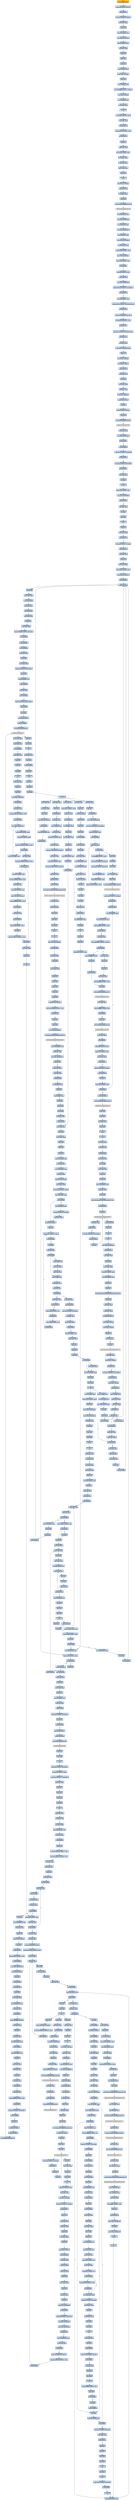 digraph G {
node[shape=rectangle,style=filled,fillcolor=lightsteelblue,color=lightsteelblue]
bgcolor="transparent"
a0x01002675pushl_0x18UINT8[label="start\npushl $0x18<UINT8>",color="lightgrey",fillcolor="orange"];
a0x01002677pushl_0x1001500UINT32[label="0x01002677\npushl $0x1001500<UINT32>"];
a0x0100267ccall_0x010035cc[label="0x0100267c\ncall 0x010035cc"];
a0x010035ccpushl_0x1003620UINT32[label="0x010035cc\npushl $0x1003620<UINT32>"];
a0x010035d1movl_fs_0_eax[label="0x010035d1\nmovl %fs:0, %eax"];
a0x010035d7pushl_eax[label="0x010035d7\npushl %eax"];
a0x010035d8movl_0x10esp__eax[label="0x010035d8\nmovl 0x10(%esp), %eax"];
a0x010035dcmovl_ebp_0x10esp_[label="0x010035dc\nmovl %ebp, 0x10(%esp)"];
a0x010035e0leal_0x10esp__ebp[label="0x010035e0\nleal 0x10(%esp), %ebp"];
a0x010035e4subl_eax_esp[label="0x010035e4\nsubl %eax, %esp"];
a0x010035e6pushl_ebx[label="0x010035e6\npushl %ebx"];
a0x010035e7pushl_esi[label="0x010035e7\npushl %esi"];
a0x010035e8pushl_edi[label="0x010035e8\npushl %edi"];
a0x010035e9movl__8ebp__eax[label="0x010035e9\nmovl -8(%ebp), %eax"];
a0x010035ecmovl_esp__24ebp_[label="0x010035ec\nmovl %esp, -24(%ebp)"];
a0x010035efpushl_eax[label="0x010035ef\npushl %eax"];
a0x010035f0movl__4ebp__eax[label="0x010035f0\nmovl -4(%ebp), %eax"];
a0x010035f3movl_0xffffffffUINT32__4ebp_[label="0x010035f3\nmovl $0xffffffff<UINT32>, -4(%ebp)"];
a0x010035famovl_eax__8ebp_[label="0x010035fa\nmovl %eax, -8(%ebp)"];
a0x010035fdleal__16ebp__eax[label="0x010035fd\nleal -16(%ebp), %eax"];
a0x01003600movl_eax_fs_0[label="0x01003600\nmovl %eax, %fs:0"];
a0x01003606ret[label="0x01003606\nret"];
a0x01002681movl_0x94UINT32_edi[label="0x01002681\nmovl $0x94<UINT32>, %edi"];
a0x01002686movl_edi_eax[label="0x01002686\nmovl %edi, %eax"];
a0x01002688call_0x01003730[label="0x01002688\ncall 0x01003730"];
a0x01003730cmpl_0x1000UINT32_eax[label="0x01003730\ncmpl $0x1000<UINT32>, %eax"];
a0x01003735jae_0x01003745[label="0x01003735\njae 0x01003745"];
a0x01003737negl_eax[label="0x01003737\nnegl %eax"];
a0x01003739addl_esp_eax[label="0x01003739\naddl %esp, %eax"];
a0x0100373baddl_0x4UINT8_eax[label="0x0100373b\naddl $0x4<UINT8>, %eax"];
a0x0100373etestl_eax_eax_[label="0x0100373e\ntestl %eax, (%eax)"];
a0x01003740xchgl_eax_esp[label="0x01003740\nxchgl %eax, %esp"];
a0x01003741movl_eax__eax[label="0x01003741\nmovl (%eax), %eax"];
a0x01003743pushl_eax[label="0x01003743\npushl %eax"];
a0x01003744ret[label="0x01003744\nret"];
a0x0100268dmovl_esp__24ebp_[label="0x0100268d\nmovl %esp, -24(%ebp)"];
a0x01002690movl_esp_esi[label="0x01002690\nmovl %esp, %esi"];
a0x01002692movl_edi_esi_[label="0x01002692\nmovl %edi, (%esi)"];
a0x01002694pushl_esi[label="0x01002694\npushl %esi"];
a0x01002695call_GetVersionExA_kernel32_dll[label="0x01002695\ncall GetVersionExA@kernel32.dll"];
GetVersionExA_kernel32_dll[label="GetVersionExA@kernel32.dll",color="lightgrey",fillcolor="lightgrey"];
a0x0100269bmovl_0x10esi__eax[label="0x0100269b\nmovl 0x10(%esi), %eax"];
a0x0100269emovl_eax_0x010085f8[label="0x0100269e\nmovl %eax, 0x010085f8"];
a0x010026a3movl_0x4esi__ecx[label="0x010026a3\nmovl 0x4(%esi), %ecx"];
a0x010026a6movl_ecx_0x01008604[label="0x010026a6\nmovl %ecx, 0x01008604"];
a0x010026acmovl_0x8esi__edx[label="0x010026ac\nmovl 0x8(%esi), %edx"];
a0x010026afmovl_edx_0x01008608[label="0x010026af\nmovl %edx, 0x01008608"];
a0x010026b5movl_0xcesi__esi[label="0x010026b5\nmovl 0xc(%esi), %esi"];
a0x010026b8andl_0x7fffUINT32_esi[label="0x010026b8\nandl $0x7fff<UINT32>, %esi"];
a0x010026bemovl_esi_0x010085fc[label="0x010026be\nmovl %esi, 0x010085fc"];
a0x010026c4cmpl_0x2UINT8_eax[label="0x010026c4\ncmpl $0x2<UINT8>, %eax"];
a0x010026c7je_0x010026d5[label="0x010026c7\nje 0x010026d5"];
a0x010026d5shll_0x8UINT8_ecx[label="0x010026d5\nshll $0x8<UINT8>, %ecx"];
a0x010026d8addl_edx_ecx[label="0x010026d8\naddl %edx, %ecx"];
a0x010026damovl_ecx_0x01008600[label="0x010026da\nmovl %ecx, 0x01008600"];
a0x010026e0cmpw_0x5a4dUINT16_0x01000000[label="0x010026e0\ncmpw $0x5a4d<UINT16>, 0x01000000"];
a0x010026e9jne_0x01002713[label="0x010026e9\njne 0x01002713"];
a0x010026ebmovl_0x0100003c_eax[label="0x010026eb\nmovl 0x0100003c, %eax"];
a0x010026f0cmpl_0x4550UINT32_0x1000000eax_[label="0x010026f0\ncmpl $0x4550<UINT32>, 0x1000000(%eax)"];
a0x010026fajne_0x01002713[label="0x010026fa\njne 0x01002713"];
a0x010026fcmovzwl_0x1000018eax__ecx[label="0x010026fc\nmovzwl 0x1000018(%eax), %ecx"];
a0x01002703cmpl_0x10bUINT32_ecx[label="0x01002703\ncmpl $0x10b<UINT32>, %ecx"];
a0x01002709je_0x0100272c[label="0x01002709\nje 0x0100272c"];
a0x0100272ccmpl_0xeUINT8_0x1000074eax_[label="0x0100272c\ncmpl $0xe<UINT8>, 0x1000074(%eax)"];
a0x01002733jbe_0x01002713[label="0x01002733\njbe 0x01002713"];
a0x01002735xorl_ecx_ecx[label="0x01002735\nxorl %ecx, %ecx"];
a0x01002737cmpl_ecx_0x10000e8eax_[label="0x01002737\ncmpl %ecx, 0x10000e8(%eax)"];
a0x0100273dsetne_cl[label="0x0100273d\nsetne %cl"];
a0x01002740movl_ecx__28ebp_[label="0x01002740\nmovl %ecx, -28(%ebp)"];
a0x01002743pushl_0x0UINT8[label="0x01002743\npushl $0x0<UINT8>"];
a0x01002745call_0x01003570[label="0x01002745\ncall 0x01003570"];
a0x01003570movl_edi_edi[label="0x01003570\nmovl %edi, %edi"];
a0x01003572pushl_ebp[label="0x01003572\npushl %ebp"];
a0x01003573movl_esp_ebp[label="0x01003573\nmovl %esp, %ebp"];
a0x01003575xorl_eax_eax[label="0x01003575\nxorl %eax, %eax"];
a0x01003577cmpl_eax_0x8ebp_[label="0x01003577\ncmpl %eax, 0x8(%ebp)"];
a0x0100357apushl_0x0UINT8[label="0x0100357a\npushl $0x0<UINT8>"];
a0x0100357csete_al[label="0x0100357c\nsete %al"];
a0x0100357fpushl_0x1000UINT32[label="0x0100357f\npushl $0x1000<UINT32>"];
a0x01003584pushl_eax[label="0x01003584\npushl %eax"];
a0x01003585call_HeapCreate_kernel32_dll[label="0x01003585\ncall HeapCreate@kernel32.dll"];
HeapCreate_kernel32_dll[label="HeapCreate@kernel32.dll",color="lightgrey",fillcolor="lightgrey"];
a0x0100358btestl_eax_eax[label="0x0100358b\ntestl %eax, %eax"];
a0x0100358dmovl_eax_0x01009920[label="0x0100358d\nmovl %eax, 0x01009920"];
a0x01003592je_0x010035be[label="0x01003592\nje 0x010035be"];
a0x01003594call_0x01003551[label="0x01003594\ncall 0x01003551"];
a0x01003551cmpl_0x2UINT8_0x010085f8[label="0x01003551\ncmpl $0x2<UINT8>, 0x010085f8"];
a0x01003558jne_0x01003567[label="0x01003558\njne 0x01003567"];
a0x0100355acmpl_0x5UINT8_0x01008604[label="0x0100355a\ncmpl $0x5<UINT8>, 0x01008604"];
a0x01003561jb_0x01003567[label="0x01003561\njb 0x01003567"];
a0x01003563xorl_eax_eax[label="0x01003563\nxorl %eax, %eax"];
a0x01003565incl_eax[label="0x01003565\nincl %eax"];
a0x01003566ret[label="0x01003566\nret"];
a0x01003599cmpl_0x3UINT8_eax[label="0x01003599\ncmpl $0x3<UINT8>, %eax"];
a0x0100359cmovl_eax_0x01009924[label="0x0100359c\nmovl %eax, 0x01009924"];
a0x010035a1jne_0x010035c2[label="0x010035a1\njne 0x010035c2"];
a0x010035c2xorl_eax_eax[label="0x010035c2\nxorl %eax, %eax"];
a0x010035c4incl_eax[label="0x010035c4\nincl %eax"];
a0x010035c5popl_ebp[label="0x010035c5\npopl %ebp"];
a0x010035c6ret[label="0x010035c6\nret"];
a0x0100274apopl_ecx[label="0x0100274a\npopl %ecx"];
a0x0100274btestl_eax_eax[label="0x0100274b\ntestl %eax, %eax"];
a0x0100274djne_0x01002770[label="0x0100274d\njne 0x01002770"];
a0x01002770andl_0x0UINT8__4ebp_[label="0x01002770\nandl $0x0<UINT8>, -4(%ebp)"];
a0x01002774call_0x010033a0[label="0x01002774\ncall 0x010033a0"];
a0x010033a0movl_edi_edi[label="0x010033a0\nmovl %edi, %edi"];
a0x010033a2pushl_ebp[label="0x010033a2\npushl %ebp"];
a0x010033a3movl_esp_ebp[label="0x010033a3\nmovl %esp, %ebp"];
a0x010033a5subl_0x48UINT8_esp[label="0x010033a5\nsubl $0x48<UINT8>, %esp"];
a0x010033a8pushl_0x100UINT32[label="0x010033a8\npushl $0x100<UINT32>"];
a0x010033adcall_0x01004b0c[label="0x010033ad\ncall 0x01004b0c"];
a0x01004b0cmovl_edi_edi[label="0x01004b0c\nmovl %edi, %edi"];
a0x01004b0epushl_ebp[label="0x01004b0e\npushl %ebp"];
a0x01004b0fmovl_esp_ebp[label="0x01004b0f\nmovl %esp, %ebp"];
a0x01004b11pushl_0x010088e8[label="0x01004b11\npushl 0x010088e8"];
a0x01004b17pushl_0x8ebp_[label="0x01004b17\npushl 0x8(%ebp)"];
a0x01004b1acall_0x01004ad9[label="0x01004b1a\ncall 0x01004ad9"];
a0x01004ad9movl_edi_edi[label="0x01004ad9\nmovl %edi, %edi"];
a0x01004adbpushl_ebp[label="0x01004adb\npushl %ebp"];
a0x01004adcmovl_esp_ebp[label="0x01004adc\nmovl %esp, %ebp"];
a0x01004adecmpl_0xffffffe0UINT8_0x8ebp_[label="0x01004ade\ncmpl $0xffffffe0<UINT8>, 0x8(%ebp)"];
a0x01004ae2ja_0x01004b03[label="0x01004ae2\nja 0x01004b03"];
a0x01004ae4pushl_0x8ebp_[label="0x01004ae4\npushl 0x8(%ebp)"];
a0x01004ae7call_0x01004a89[label="0x01004ae7\ncall 0x01004a89"];
a0x01004a89movl_edi_edi[label="0x01004a89\nmovl %edi, %edi"];
a0x01004a8bpushl_ebp[label="0x01004a8b\npushl %ebp"];
a0x01004a8cmovl_esp_ebp[label="0x01004a8c\nmovl %esp, %ebp"];
a0x01004a8ecmpl_0x3UINT8_0x01009924[label="0x01004a8e\ncmpl $0x3<UINT8>, 0x01009924"];
a0x01004a95pushl_esi[label="0x01004a95\npushl %esi"];
a0x01004a96movl_0x8ebp__esi[label="0x01004a96\nmovl 0x8(%ebp), %esi"];
a0x01004a99jne_0x01004aae[label="0x01004a99\njne 0x01004aae"];
a0x01004aaetestl_esi_esi[label="0x01004aae\ntestl %esi, %esi"];
a0x01004ab0jne_0x01004ab3[label="0x01004ab0\njne 0x01004ab3"];
a0x01004ab3cmpl_0x1UINT8_0x01009924[label="0x01004ab3\ncmpl $0x1<UINT8>, 0x01009924"];
a0x01004abaje_0x01004ac2[label="0x01004aba\nje 0x01004ac2"];
a0x01004ac2pushl_esi[label="0x01004ac2\npushl %esi"];
a0x01004ac3pushl_0x0UINT8[label="0x01004ac3\npushl $0x0<UINT8>"];
a0x01004ac5pushl_0x01009920[label="0x01004ac5\npushl 0x01009920"];
a0x01004acbcall_HeapAlloc_kernel32_dll[label="0x01004acb\ncall HeapAlloc@kernel32.dll"];
HeapAlloc_kernel32_dll[label="HeapAlloc@kernel32.dll",color="lightgrey",fillcolor="lightgrey"];
a0x01004ad1popl_esi[label="0x01004ad1\npopl %esi"];
a0x01004ad2popl_ebp[label="0x01004ad2\npopl %ebp"];
a0x01004ad3ret[label="0x01004ad3\nret"];
a0x01004aectestl_eax_eax[label="0x01004aec\ntestl %eax, %eax"];
a0x01004aeepopl_ecx[label="0x01004aee\npopl %ecx"];
a0x01004aefjne_0x01004b05[label="0x01004aef\njne 0x01004b05"];
a0x01004b05popl_ebp[label="0x01004b05\npopl %ebp"];
a0x01004b06ret[label="0x01004b06\nret"];
a0x01004b1fpopl_ecx[label="0x01004b1f\npopl %ecx"];
a0x01004b20popl_ecx[label="0x01004b20\npopl %ecx"];
a0x01004b21popl_ebp[label="0x01004b21\npopl %ebp"];
a0x01004b22ret[label="0x01004b22\nret"];
a0x010033b2testl_eax_eax[label="0x010033b2\ntestl %eax, %eax"];
a0x010033b4popl_ecx[label="0x010033b4\npopl %ecx"];
a0x010033b5jne_0x010033bc[label="0x010033b5\njne 0x010033bc"];
a0x010033bcmovl_eax_0x01009940[label="0x010033bc\nmovl %eax, 0x01009940"];
a0x010033c1movl_0x20UINT32_0x01009928[label="0x010033c1\nmovl $0x20<UINT32>, 0x01009928"];
a0x010033cbleal_0x100eax__ecx[label="0x010033cb\nleal 0x100(%eax), %ecx"];
a0x010033d1jmp_0x010033ed[label="0x010033d1\njmp 0x010033ed"];
a0x010033edcmpl_ecx_eax[label="0x010033ed\ncmpl %ecx, %eax"];
a0x010033efjb_0x010033d3[label="0x010033ef\njb 0x010033d3"];
a0x010033d3orl_0xffffffffUINT8_eax_[label="0x010033d3\norl $0xffffffff<UINT8>, (%eax)"];
a0x010033d6movb_0x0UINT8_0x4eax_[label="0x010033d6\nmovb $0x0<UINT8>, 0x4(%eax)"];
a0x010033damovb_0xaUINT8_0x5eax_[label="0x010033da\nmovb $0xa<UINT8>, 0x5(%eax)"];
a0x010033demovl_0x01009940_ecx[label="0x010033de\nmovl 0x01009940, %ecx"];
a0x010033e4addl_0x8UINT8_eax[label="0x010033e4\naddl $0x8<UINT8>, %eax"];
a0x010033e7addl_0x100UINT32_ecx[label="0x010033e7\naddl $0x100<UINT32>, %ecx"];
a0x010033f1pushl_ebx[label="0x010033f1\npushl %ebx"];
a0x010033f2pushl_esi[label="0x010033f2\npushl %esi"];
a0x010033f3pushl_edi[label="0x010033f3\npushl %edi"];
a0x010033f4leal__72ebp__eax[label="0x010033f4\nleal -72(%ebp), %eax"];
a0x010033f7pushl_eax[label="0x010033f7\npushl %eax"];
a0x010033f8call_GetStartupInfoA_kernel32_dll[label="0x010033f8\ncall GetStartupInfoA@kernel32.dll"];
GetStartupInfoA_kernel32_dll[label="GetStartupInfoA@kernel32.dll",color="lightgrey",fillcolor="lightgrey"];
a0x010033fecmpw_0x0UINT8__22ebp_[label="0x010033fe\ncmpw $0x0<UINT8>, -22(%ebp)"];
a0x01003403je_0x010034d3[label="0x01003403\nje 0x010034d3"];
a0x010034d3xorl_ebx_ebx[label="0x010034d3\nxorl %ebx, %ebx"];
a0x010034d5movl_0x01009940_eax[label="0x010034d5\nmovl 0x01009940, %eax"];
a0x010034daleal_eaxebx8__esi[label="0x010034da\nleal (%eax,%ebx,8), %esi"];
a0x010034ddcmpl_0xffffffffUINT8_esi_[label="0x010034dd\ncmpl $0xffffffff<UINT8>, (%esi)"];
a0x010034e0jne_0x0100352f[label="0x010034e0\njne 0x0100352f"];
a0x010034e2testl_ebx_ebx[label="0x010034e2\ntestl %ebx, %ebx"];
a0x010034e4movb_0xffffff81UINT8_0x4esi_[label="0x010034e4\nmovb $0xffffff81<UINT8>, 0x4(%esi)"];
a0x010034e8jne_0x010034ef[label="0x010034e8\njne 0x010034ef"];
a0x010034eapushl_0xfffffff6UINT8[label="0x010034ea\npushl $0xfffffff6<UINT8>"];
a0x010034ecpopl_eax[label="0x010034ec\npopl %eax"];
a0x010034edjmp_0x010034f9[label="0x010034ed\njmp 0x010034f9"];
a0x010034f9pushl_eax[label="0x010034f9\npushl %eax"];
a0x010034facall_GetStdHandle_kernel32_dll[label="0x010034fa\ncall GetStdHandle@kernel32.dll"];
GetStdHandle_kernel32_dll[label="GetStdHandle@kernel32.dll",color="lightgrey",fillcolor="lightgrey"];
a0x01003500movl_eax_edi[label="0x01003500\nmovl %eax, %edi"];
a0x01003502cmpl_0xffffffffUINT8_edi[label="0x01003502\ncmpl $0xffffffff<UINT8>, %edi"];
a0x01003505je_0x0100351e[label="0x01003505\nje 0x0100351e"];
a0x01003507pushl_edi[label="0x01003507\npushl %edi"];
a0x01003508call_GetFileType_kernel32_dll[label="0x01003508\ncall GetFileType@kernel32.dll"];
GetFileType_kernel32_dll[label="GetFileType@kernel32.dll",color="lightgrey",fillcolor="lightgrey"];
a0x0100350etestl_eax_eax[label="0x0100350e\ntestl %eax, %eax"];
a0x01003510je_0x0100351e[label="0x01003510\nje 0x0100351e"];
a0x01003512andl_0xffUINT32_eax[label="0x01003512\nandl $0xff<UINT32>, %eax"];
a0x01003517cmpl_0x2UINT8_eax[label="0x01003517\ncmpl $0x2<UINT8>, %eax"];
a0x0100351amovl_edi_esi_[label="0x0100351a\nmovl %edi, (%esi)"];
a0x0100351cjne_0x01003524[label="0x0100351c\njne 0x01003524"];
a0x0100351eorb_0x40UINT8_0x4esi_[label="0x0100351e\norb $0x40<UINT8>, 0x4(%esi)"];
a0x01003522jmp_0x01003533[label="0x01003522\njmp 0x01003533"];
a0x01003533incl_ebx[label="0x01003533\nincl %ebx"];
a0x01003534cmpl_0x3UINT8_ebx[label="0x01003534\ncmpl $0x3<UINT8>, %ebx"];
a0x01003537jl_0x010034d5[label="0x01003537\njl 0x010034d5"];
a0x010034efmovl_ebx_eax[label="0x010034ef\nmovl %ebx, %eax"];
a0x010034f1decl_eax[label="0x010034f1\ndecl %eax"];
a0x010034f2negl_eax[label="0x010034f2\nnegl %eax"];
a0x010034f4sbbl_eax_eax[label="0x010034f4\nsbbl %eax, %eax"];
a0x010034f6addl_0xfffffff5UINT8_eax[label="0x010034f6\naddl $0xfffffff5<UINT8>, %eax"];
a0x01003539pushl_0x01009928[label="0x01003539\npushl 0x01009928"];
a0x0100353fcall_SetHandleCount_kernel32_dll[label="0x0100353f\ncall SetHandleCount@kernel32.dll"];
SetHandleCount_kernel32_dll[label="SetHandleCount@kernel32.dll",color="lightgrey",fillcolor="lightgrey"];
a0x01003545popl_edi[label="0x01003545\npopl %edi"];
a0x01003546popl_esi[label="0x01003546\npopl %esi"];
a0x01003547xorl_eax_eax[label="0x01003547\nxorl %eax, %eax"];
a0x01003549popl_ebx[label="0x01003549\npopl %ebx"];
a0x0100354aleave_[label="0x0100354a\nleave "];
a0x0100354bret[label="0x0100354b\nret"];
a0x01002779testl_eax_eax[label="0x01002779\ntestl %eax, %eax"];
a0x0100277bjnl_0x01002785[label="0x0100277b\njnl 0x01002785"];
a0x01002785call_0x010032f0[label="0x01002785\ncall 0x010032f0"];
a0x010032f0movl_edi_edi[label="0x010032f0\nmovl %edi, %edi"];
a0x010032f2pushl_ebp[label="0x010032f2\npushl %ebp"];
a0x010032f3movl_esp_ebp[label="0x010032f3\nmovl %esp, %ebp"];
a0x010032f5pushl_ecx[label="0x010032f5\npushl %ecx"];
a0x010032f6pushl_ecx[label="0x010032f6\npushl %ecx"];
a0x010032f7movl_0x01008858_eax[label="0x010032f7\nmovl 0x01008858, %eax"];
a0x010032fctestl_eax_eax[label="0x010032fc\ntestl %eax, %eax"];
a0x010032fepushl_esi[label="0x010032fe\npushl %esi"];
a0x010032ffmovl_GetCommandLineW_kernel32_dll_esi[label="0x010032ff\nmovl GetCommandLineW@kernel32.dll, %esi"];
a0x01003305jne_0x01003334[label="0x01003305\njne 0x01003334"];
a0x01003307call_esi[label="0x01003307\ncall %esi"];
GetCommandLineW_kernel32_dll[label="GetCommandLineW@kernel32.dll",color="lightgrey",fillcolor="lightgrey"];
a0x01003309testl_eax_eax[label="0x01003309\ntestl %eax, %eax"];
a0x0100330bje_0x01003319[label="0x0100330b\nje 0x01003319"];
a0x0100330dmovl_0x1UINT32_0x01008858[label="0x0100330d\nmovl $0x1<UINT32>, 0x01008858"];
a0x01003317jmp_0x01003339[label="0x01003317\njmp 0x01003339"];
a0x01003339call_esi[label="0x01003339\ncall %esi"];
a0x0100333bjmp_0x01003398[label="0x0100333b\njmp 0x01003398"];
a0x01003398popl_esi[label="0x01003398\npopl %esi"];
a0x01003399leave_[label="0x01003399\nleave "];
a0x0100339aret[label="0x0100339a\nret"];
a0x0100278amovl_eax_0x01009a50[label="0x0100278a\nmovl %eax, 0x01009a50"];
a0x0100278fcall_0x01003151[label="0x0100278f\ncall 0x01003151"];
a0x01003151movl_edi_edi[label="0x01003151\nmovl %edi, %edi"];
a0x01003153pushl_ebp[label="0x01003153\npushl %ebp"];
a0x01003154movl_esp_ebp[label="0x01003154\nmovl %esp, %ebp"];
a0x01003156subl_0xcUINT8_esp[label="0x01003156\nsubl $0xc<UINT8>, %esp"];
a0x01003159movl_0x01008854_eax[label="0x01003159\nmovl 0x01008854, %eax"];
a0x0100315epushl_ebx[label="0x0100315e\npushl %ebx"];
a0x0100315fpushl_esi[label="0x0100315f\npushl %esi"];
a0x01003160movl_GetEnvironmentStringsW_kernel32_dll_esi[label="0x01003160\nmovl GetEnvironmentStringsW@kernel32.dll, %esi"];
a0x01003166pushl_edi[label="0x01003166\npushl %edi"];
a0x01003167xorl_ebx_ebx[label="0x01003167\nxorl %ebx, %ebx"];
a0x01003169cmpl_ebx_eax[label="0x01003169\ncmpl %ebx, %eax"];
a0x0100316bpushl_0x2UINT8[label="0x0100316b\npushl $0x2<UINT8>"];
a0x0100316dmovl_ebx__4ebp_[label="0x0100316d\nmovl %ebx, -4(%ebp)"];
a0x01003170movl_ebx__8ebp_[label="0x01003170\nmovl %ebx, -8(%ebp)"];
a0x01003173popl_edi[label="0x01003173\npopl %edi"];
a0x01003174jne_0x010031a4[label="0x01003174\njne 0x010031a4"];
a0x01003176call_esi[label="0x01003176\ncall %esi"];
GetEnvironmentStringsW_kernel32_dll[label="GetEnvironmentStringsW@kernel32.dll",color="lightgrey",fillcolor="lightgrey"];
a0x01003178cmpl_ebx_eax[label="0x01003178\ncmpl %ebx, %eax"];
a0x0100317amovl_eax__4ebp_[label="0x0100317a\nmovl %eax, -4(%ebp)"];
a0x0100317dje_0x0100318b[label="0x0100317d\nje 0x0100318b"];
a0x0100317fmovl_0x1UINT32_0x01008854[label="0x0100317f\nmovl $0x1<UINT32>, 0x01008854"];
a0x01003189jmp_0x010031a9[label="0x01003189\njmp 0x010031a9"];
a0x010031a9cmpl_ebx__4ebp_[label="0x010031a9\ncmpl %ebx, -4(%ebp)"];
a0x010031acjne_0x010031be[label="0x010031ac\njne 0x010031be"];
a0x010031bemovl__4ebp__ecx[label="0x010031be\nmovl -4(%ebp), %ecx"];
a0x010031c1cmpw_bx_ecx_[label="0x010031c1\ncmpw %bx, (%ecx)"];
a0x010031c4movl_ecx_eax[label="0x010031c4\nmovl %ecx, %eax"];
a0x010031c6je_0x010031d6[label="0x010031c6\nje 0x010031d6"];
a0x010031c8addl_edi_eax[label="0x010031c8\naddl %edi, %eax"];
a0x010031cacmpw_bx_eax_[label="0x010031ca\ncmpw %bx, (%eax)"];
a0x010031cdjne_0x010031c8[label="0x010031cd\njne 0x010031c8"];
a0x010031cfaddl_edi_eax[label="0x010031cf\naddl %edi, %eax"];
a0x010031d1cmpw_bx_eax_[label="0x010031d1\ncmpw %bx, (%eax)"];
a0x010031d4jne_0x010031c8[label="0x010031d4\njne 0x010031c8"];
a0x010031d6subl_ecx_eax[label="0x010031d6\nsubl %ecx, %eax"];
a0x010031d8addl_edi_eax[label="0x010031d8\naddl %edi, %eax"];
a0x010031damovl_eax_esi[label="0x010031da\nmovl %eax, %esi"];
a0x010031dcpushl_esi[label="0x010031dc\npushl %esi"];
a0x010031ddcall_0x01004b0c[label="0x010031dd\ncall 0x01004b0c"];
a0x010031e2cmpl_ebx_eax[label="0x010031e2\ncmpl %ebx, %eax"];
a0x010031e4popl_ecx[label="0x010031e4\npopl %ecx"];
a0x010031e5jne_0x010031f7[label="0x010031e5\njne 0x010031f7"];
a0x010031f7movl_esi_ecx[label="0x010031f7\nmovl %esi, %ecx"];
a0x010031f9movl__4ebp__esi[label="0x010031f9\nmovl -4(%ebp), %esi"];
a0x010031fcmovl_ecx_edx[label="0x010031fc\nmovl %ecx, %edx"];
a0x010031feshrl_0x2UINT8_ecx[label="0x010031fe\nshrl $0x2<UINT8>, %ecx"];
a0x01003201movl_eax_edi[label="0x01003201\nmovl %eax, %edi"];
a0x01003203repz_movsl_ds_esi__es_edi_[label="0x01003203\nrepz movsl %ds:(%esi), %es:(%edi)"];
a0x01003205movl_edx_ecx[label="0x01003205\nmovl %edx, %ecx"];
a0x01003207andl_0x3UINT8_ecx[label="0x01003207\nandl $0x3<UINT8>, %ecx"];
a0x0100320arepz_movsb_ds_esi__es_edi_[label="0x0100320a\nrepz movsb %ds:(%esi), %es:(%edi)"];
a0x0100320cmovl_eax_ebx[label="0x0100320c\nmovl %eax, %ebx"];
a0x0100320ejmp_0x010031e7[label="0x0100320e\njmp 0x010031e7"];
a0x010031e7pushl__4ebp_[label="0x010031e7\npushl -4(%ebp)"];
a0x010031eacall_FreeEnvironmentStringsW_kernel32_dll[label="0x010031ea\ncall FreeEnvironmentStringsW@kernel32.dll"];
FreeEnvironmentStringsW_kernel32_dll[label="FreeEnvironmentStringsW@kernel32.dll",color="lightgrey",fillcolor="lightgrey"];
a0x010031f0movl_ebx_eax[label="0x010031f0\nmovl %ebx, %eax"];
a0x010031f2jmp_0x010032cf[label="0x010031f2\njmp 0x010032cf"];
a0x010032cfpopl_edi[label="0x010032cf\npopl %edi"];
a0x010032d0popl_esi[label="0x010032d0\npopl %esi"];
a0x010032d1popl_ebx[label="0x010032d1\npopl %ebx"];
a0x010032d2leave_[label="0x010032d2\nleave "];
a0x010032d3ret[label="0x010032d3\nret"];
a0x01002794movl_eax_0x010085e4[label="0x01002794\nmovl %eax, 0x010085e4"];
a0x01002799call_0x010030b4[label="0x01002799\ncall 0x010030b4"];
a0x010030b4movl_edi_edi[label="0x010030b4\nmovl %edi, %edi"];
a0x010030b6pushl_ebp[label="0x010030b6\npushl %ebp"];
a0x010030b7movl_esp_ebp[label="0x010030b7\nmovl %esp, %ebp"];
a0x010030b9pushl_ecx[label="0x010030b9\npushl %ecx"];
a0x010030bapushl_ecx[label="0x010030ba\npushl %ecx"];
a0x010030bbpushl_ebx[label="0x010030bb\npushl %ebx"];
a0x010030bcpushl_esi[label="0x010030bc\npushl %esi"];
a0x010030bdpushl_edi[label="0x010030bd\npushl %edi"];
a0x010030bepushl_0x104UINT32[label="0x010030be\npushl $0x104<UINT32>"];
a0x010030c3movl_0x1008648UINT32_esi[label="0x010030c3\nmovl $0x1008648<UINT32>, %esi"];
a0x010030c8xorl_edi_edi[label="0x010030c8\nxorl %edi, %edi"];
a0x010030capushl_esi[label="0x010030ca\npushl %esi"];
a0x010030cbpushl_edi[label="0x010030cb\npushl %edi"];
a0x010030ccmovw_di_0x01008850[label="0x010030cc\nmovw %di, 0x01008850"];
a0x010030d3call_GetModuleFileNameW_kernel32_dll[label="0x010030d3\ncall GetModuleFileNameW@kernel32.dll"];
GetModuleFileNameW_kernel32_dll[label="GetModuleFileNameW@kernel32.dll",color="lightgrey",fillcolor="lightgrey"];
a0x010030d9movl_0x01009a50_eax[label="0x010030d9\nmovl 0x01009a50, %eax"];
a0x010030decmpl_edi_eax[label="0x010030de\ncmpl %edi, %eax"];
a0x010030e0movl_esi_0x0100862c[label="0x010030e0\nmovl %esi, 0x0100862c"];
a0x010030e6je_0x010030ef[label="0x010030e6\nje 0x010030ef"];
a0x010030e8cmpw_di_eax_[label="0x010030e8\ncmpw %di, (%eax)"];
a0x010030ebmovl_eax_ebx[label="0x010030eb\nmovl %eax, %ebx"];
a0x010030edjne_0x010030f1[label="0x010030ed\njne 0x010030f1"];
a0x010030f1leal__8ebp__eax[label="0x010030f1\nleal -8(%ebp), %eax"];
a0x010030f4pushl_eax[label="0x010030f4\npushl %eax"];
a0x010030f5leal__4ebp__eax[label="0x010030f5\nleal -4(%ebp), %eax"];
a0x010030f8pushl_eax[label="0x010030f8\npushl %eax"];
a0x010030f9pushl_edi[label="0x010030f9\npushl %edi"];
a0x010030fapushl_ebx[label="0x010030fa\npushl %ebx"];
a0x010030fbxorl_eax_eax[label="0x010030fb\nxorl %eax, %eax"];
a0x010030fdcall_0x01002f44[label="0x010030fd\ncall 0x01002f44"];
a0x01002f44movl_edi_edi[label="0x01002f44\nmovl %edi, %edi"];
a0x01002f46pushl_ebp[label="0x01002f46\npushl %ebp"];
a0x01002f47movl_esp_ebp[label="0x01002f47\nmovl %esp, %ebp"];
a0x01002f49pushl_ebx[label="0x01002f49\npushl %ebx"];
a0x01002f4apushl_esi[label="0x01002f4a\npushl %esi"];
a0x01002f4bpushl_edi[label="0x01002f4b\npushl %edi"];
a0x01002f4cmovl_0x14ebp__edi[label="0x01002f4c\nmovl 0x14(%ebp), %edi"];
a0x01002f4fmovl_eax_esi[label="0x01002f4f\nmovl %eax, %esi"];
a0x01002f51movl_0x10ebp__eax[label="0x01002f51\nmovl 0x10(%ebp), %eax"];
a0x01002f54xorl_edx_edx[label="0x01002f54\nxorl %edx, %edx"];
a0x01002f56cmpl_edx_0xcebp_[label="0x01002f56\ncmpl %edx, 0xc(%ebp)"];
a0x01002f59movl_edx_edi_[label="0x01002f59\nmovl %edx, (%edi)"];
a0x01002f5bmovl_0x1UINT32_eax_[label="0x01002f5b\nmovl $0x1<UINT32>, (%eax)"];
a0x01002f61movl_0x8ebp__eax[label="0x01002f61\nmovl 0x8(%ebp), %eax"];
a0x01002f64je_0x01002f6f[label="0x01002f64\nje 0x01002f6f"];
a0x01002f6fpushl_0x2UINT8[label="0x01002f6f\npushl $0x2<UINT8>"];
a0x01002f71popl_ebx[label="0x01002f71\npopl %ebx"];
a0x01002f72cmpw_0x22UINT8_eax_[label="0x01002f72\ncmpw $0x22<UINT8>, (%eax)"];
a0x01002f76jne_0x01002f8b[label="0x01002f76\njne 0x01002f8b"];
a0x01002f8bincl_edi_[label="0x01002f8b\nincl (%edi)"];
a0x01002f8dtestl_esi_esi[label="0x01002f8d\ntestl %esi, %esi"];
a0x01002f8fje_0x01002f99[label="0x01002f8f\nje 0x01002f99"];
a0x01002f99movw_eax__cx[label="0x01002f99\nmovw (%eax), %cx"];
a0x01002f9caddl_ebx_eax[label="0x01002f9c\naddl %ebx, %eax"];
a0x01002f9etestw_cx_cx[label="0x01002f9e\ntestw %cx, %cx"];
a0x01002fa1je_0x01002fde[label="0x01002fa1\nje 0x01002fde"];
a0x01002fa3testl_edx_edx[label="0x01002fa3\ntestl %edx, %edx"];
a0x01002fa5jne_0x01002f72[label="0x01002fa5\njne 0x01002f72"];
a0x01002fa7cmpw_0x20UINT8_cx[label="0x01002fa7\ncmpw $0x20<UINT8>, %cx"];
a0x01002fabje_0x01002fb3[label="0x01002fab\nje 0x01002fb3"];
a0x01002fadcmpw_0x9UINT8_cx[label="0x01002fad\ncmpw $0x9<UINT8>, %cx"];
a0x01002fb1jne_0x01002f72[label="0x01002fb1\njne 0x01002f72"];
a0x01002fdesubl_ebx_eax[label="0x01002fde\nsubl %ebx, %eax"];
a0x01002fe0jmp_0x01002fbc[label="0x01002fe0\njmp 0x01002fbc"];
a0x01002fbcandl_0x0UINT8_0x8ebp_[label="0x01002fbc\nandl $0x0<UINT8>, 0x8(%ebp)"];
a0x01002fc0xorl_edx_edx[label="0x01002fc0\nxorl %edx, %edx"];
a0x01002fc2cmpw_dx_eax_[label="0x01002fc2\ncmpw %dx, (%eax)"];
a0x01002fc5je_0x0100309c[label="0x01002fc5\nje 0x0100309c"];
a0x0100309cmovl_0xcebp__eax[label="0x0100309c\nmovl 0xc(%ebp), %eax"];
a0x0100309fcmpl_edx_eax[label="0x0100309f\ncmpl %edx, %eax"];
a0x010030a1popl_edi[label="0x010030a1\npopl %edi"];
a0x010030a2popl_esi[label="0x010030a2\npopl %esi"];
a0x010030a3popl_ebx[label="0x010030a3\npopl %ebx"];
a0x010030a4je_0x010030a8[label="0x010030a4\nje 0x010030a8"];
a0x010030a8movl_0x10ebp__eax[label="0x010030a8\nmovl 0x10(%ebp), %eax"];
a0x010030abincl_eax_[label="0x010030ab\nincl (%eax)"];
a0x010030adpopl_ebp[label="0x010030ad\npopl %ebp"];
a0x010030aeret[label="0x010030ae\nret"];
a0x01003102movl__4ebp__edi[label="0x01003102\nmovl -4(%ebp), %edi"];
a0x01003105movl__8ebp__eax[label="0x01003105\nmovl -8(%ebp), %eax"];
a0x01003108leal_eaxedi2__eax[label="0x01003108\nleal (%eax,%edi,2), %eax"];
a0x0100310bshll_eax[label="0x0100310b\nshll %eax"];
a0x0100310dpushl_eax[label="0x0100310d\npushl %eax"];
a0x0100310ecall_0x01004b0c[label="0x0100310e\ncall 0x01004b0c"];
a0x01003113movl_eax_esi[label="0x01003113\nmovl %eax, %esi"];
a0x01003115addl_0x14UINT8_esp[label="0x01003115\naddl $0x14<UINT8>, %esp"];
a0x01003118testl_esi_esi[label="0x01003118\ntestl %esi, %esi"];
a0x0100311ajne_0x01003121[label="0x0100311a\njne 0x01003121"];
a0x01003121leal__8ebp__eax[label="0x01003121\nleal -8(%ebp), %eax"];
a0x01003124pushl_eax[label="0x01003124\npushl %eax"];
a0x01003125leal__4ebp__eax[label="0x01003125\nleal -4(%ebp), %eax"];
a0x01003128pushl_eax[label="0x01003128\npushl %eax"];
a0x01003129pushl_esi[label="0x01003129\npushl %esi"];
a0x0100312aleal_esiedi4__eax[label="0x0100312a\nleal (%esi,%edi,4), %eax"];
a0x0100312dpushl_ebx[label="0x0100312d\npushl %ebx"];
a0x0100312ecall_0x01002f44[label="0x0100312e\ncall 0x01002f44"];
a0x01002f66movl_0xcebp__ecx[label="0x01002f66\nmovl 0xc(%ebp), %ecx"];
a0x01002f69addl_0x4UINT8_0xcebp_[label="0x01002f69\naddl $0x4<UINT8>, 0xc(%ebp)"];
a0x01002f6dmovl_esi_ecx_[label="0x01002f6d\nmovl %esi, (%ecx)"];
a0x01002f91movw_eax__cx[label="0x01002f91\nmovw (%eax), %cx"];
a0x01002f94movw_cx_esi_[label="0x01002f94\nmovw %cx, (%esi)"];
a0x01002f97addl_ebx_esi[label="0x01002f97\naddl %ebx, %esi"];
a0x010030a6movl_edx_eax_[label="0x010030a6\nmovl %edx, (%eax)"];
a0x01003133movl__4ebp__eax[label="0x01003133\nmovl -4(%ebp), %eax"];
a0x01003136addl_0x10UINT8_esp[label="0x01003136\naddl $0x10<UINT8>, %esp"];
a0x01003139decl_eax[label="0x01003139\ndecl %eax"];
a0x0100313amovl_eax_0x0100860c[label="0x0100313a\nmovl %eax, 0x0100860c"];
a0x0100313fmovl_esi_0x01008614[label="0x0100313f\nmovl %esi, 0x01008614"];
a0x01003145xorl_eax_eax[label="0x01003145\nxorl %eax, %eax"];
a0x01003147popl_edi[label="0x01003147\npopl %edi"];
a0x01003148popl_esi[label="0x01003148\npopl %esi"];
a0x01003149popl_ebx[label="0x01003149\npopl %ebx"];
a0x0100314aleave_[label="0x0100314a\nleave "];
a0x0100314bret[label="0x0100314b\nret"];
a0x0100279etestl_eax_eax[label="0x0100279e\ntestl %eax, %eax"];
a0x010027a0jnl_0x010027aa[label="0x010027a0\njnl 0x010027aa"];
a0x010027aacall_0x01002e73[label="0x010027aa\ncall 0x01002e73"];
a0x01002e73movl_edi_edi[label="0x01002e73\nmovl %edi, %edi"];
a0x01002e75pushl_esi[label="0x01002e75\npushl %esi"];
a0x01002e76movl_0x010085e4_esi[label="0x01002e76\nmovl 0x010085e4, %esi"];
a0x01002e7cpushl_edi[label="0x01002e7c\npushl %edi"];
a0x01002e7dxorl_edi_edi[label="0x01002e7d\nxorl %edi, %edi"];
a0x01002e7ftestl_esi_esi[label="0x01002e7f\ntestl %esi, %esi"];
a0x01002e81jne_0x01002e9d[label="0x01002e81\njne 0x01002e9d"];
a0x01002e9dmovw_esi__ax[label="0x01002e9d\nmovw (%esi), %ax"];
a0x01002ea0testw_ax_ax[label="0x01002ea0\ntestw %ax, %ax"];
a0x01002ea3jne_0x01002e8b[label="0x01002ea3\njne 0x01002e8b"];
a0x01002e8bcmpw_0x3dUINT16_ax[label="0x01002e8b\ncmpw $0x3d<UINT16>, %ax"];
a0x01002e8fje_0x01002e92[label="0x01002e8f\nje 0x01002e92"];
a0x01002e92pushl_esi[label="0x01002e92\npushl %esi"];
a0x01002e93call_0x01002844[label="0x01002e93\ncall 0x01002844"];
a0x01002844movl_edi_edi[label="0x01002844\nmovl %edi, %edi"];
a0x01002846pushl_ebp[label="0x01002846\npushl %ebp"];
a0x01002847movl_esp_ebp[label="0x01002847\nmovl %esp, %ebp"];
a0x01002849movl_0x8ebp__eax[label="0x01002849\nmovl 0x8(%ebp), %eax"];
a0x0100284cmovw_eax__cx[label="0x0100284c\nmovw (%eax), %cx"];
a0x0100284fincl_eax[label="0x0100284f\nincl %eax"];
a0x01002850incl_eax[label="0x01002850\nincl %eax"];
a0x01002851testw_cx_cx[label="0x01002851\ntestw %cx, %cx"];
a0x01002854jne_0x0100284c[label="0x01002854\njne 0x0100284c"];
a0x01002856subl_0x8ebp__eax[label="0x01002856\nsubl 0x8(%ebp), %eax"];
a0x01002859sarl_eax[label="0x01002859\nsarl %eax"];
a0x0100285bdecl_eax[label="0x0100285b\ndecl %eax"];
a0x0100285cpopl_ebp[label="0x0100285c\npopl %ebp"];
a0x0100285dret[label="0x0100285d\nret"];
a0x01002e98popl_ecx[label="0x01002e98\npopl %ecx"];
a0x01002e99leal_0x2esieax2__esi[label="0x01002e99\nleal 0x2(%esi,%eax,2), %esi"];
a0x01002e91incl_edi[label="0x01002e91\nincl %edi"];
a0x01002ea5leal_0x4edi4__eax[label="0x01002ea5\nleal 0x4(,%edi,4), %eax"];
a0x01002eacpushl_ebx[label="0x01002eac\npushl %ebx"];
a0x01002eadpushl_eax[label="0x01002ead\npushl %eax"];
a0x01002eaecall_0x01004b0c[label="0x01002eae\ncall 0x01004b0c"];
a0x01002eb3movl_eax_ebx[label="0x01002eb3\nmovl %eax, %ebx"];
a0x01002eb5testl_ebx_ebx[label="0x01002eb5\ntestl %ebx, %ebx"];
a0x01002eb7popl_ecx[label="0x01002eb7\npopl %ecx"];
a0x01002eb8movl_ebx_0x01008620[label="0x01002eb8\nmovl %ebx, 0x01008620"];
a0x01002ebejne_0x01002ec5[label="0x01002ebe\njne 0x01002ec5"];
a0x01002ec5movl_0x010085e4_esi[label="0x01002ec5\nmovl 0x010085e4, %esi"];
a0x01002ecbjmp_0x01002efc[label="0x01002ecb\njmp 0x01002efc"];
a0x01002efccmpw_0x0UINT8_esi_[label="0x01002efc\ncmpw $0x0<UINT8>, (%esi)"];
a0x01002f00jne_0x01002ecd[label="0x01002f00\njne 0x01002ecd"];
a0x01002ecdpushl_esi[label="0x01002ecd\npushl %esi"];
a0x01002ececall_0x01002844[label="0x01002ece\ncall 0x01002844"];
a0x01002ed3movl_eax_edi[label="0x01002ed3\nmovl %eax, %edi"];
a0x01002ed5incl_edi[label="0x01002ed5\nincl %edi"];
a0x01002ed6cmpw_0x3dUINT8_esi_[label="0x01002ed6\ncmpw $0x3d<UINT8>, (%esi)"];
a0x01002edapopl_ecx[label="0x01002eda\npopl %ecx"];
a0x01002edbje_0x01002ef9[label="0x01002edb\nje 0x01002ef9"];
a0x01002ef9leal_esiedi2__esi[label="0x01002ef9\nleal (%esi,%edi,2), %esi"];
a0x01002eddleal_ediedi__eax[label="0x01002edd\nleal (%edi,%edi), %eax"];
a0x01002ee0pushl_eax[label="0x01002ee0\npushl %eax"];
a0x01002ee1call_0x01004b0c[label="0x01002ee1\ncall 0x01004b0c"];
a0x01002ee6testl_eax_eax[label="0x01002ee6\ntestl %eax, %eax"];
a0x01002ee8popl_ecx[label="0x01002ee8\npopl %ecx"];
a0x01002ee9movl_eax_ebx_[label="0x01002ee9\nmovl %eax, (%ebx)"];
a0x01002eebje_0x01002f28[label="0x01002eeb\nje 0x01002f28"];
a0x01002eedpushl_esi[label="0x01002eed\npushl %esi"];
a0x01002eeepushl_eax[label="0x01002eee\npushl %eax"];
a0x01002eefcall_0x01004a65[label="0x01002eef\ncall 0x01004a65"];
a0x01004a65movl_edi_edi[label="0x01004a65\nmovl %edi, %edi"];
a0x01004a67pushl_ebp[label="0x01004a67\npushl %ebp"];
a0x01004a68movl_esp_ebp[label="0x01004a68\nmovl %esp, %ebp"];
a0x01004a6amovl_0x8ebp__ecx[label="0x01004a6a\nmovl 0x8(%ebp), %ecx"];
a0x01004a6dmovl_0xcebp__edx[label="0x01004a6d\nmovl 0xc(%ebp), %edx"];
a0x01004a70movw_edx__ax[label="0x01004a70\nmovw (%edx), %ax"];
a0x01004a73movw_ax_ecx_[label="0x01004a73\nmovw %ax, (%ecx)"];
a0x01004a76incl_ecx[label="0x01004a76\nincl %ecx"];
a0x01004a77incl_ecx[label="0x01004a77\nincl %ecx"];
a0x01004a78incl_edx[label="0x01004a78\nincl %edx"];
a0x01004a79incl_edx[label="0x01004a79\nincl %edx"];
a0x01004a7atestw_ax_ax[label="0x01004a7a\ntestw %ax, %ax"];
a0x01004a7djne_0x01004a70[label="0x01004a7d\njne 0x01004a70"];
a0x01004a7fmovl_0x8ebp__eax[label="0x01004a7f\nmovl 0x8(%ebp), %eax"];
a0x01004a82popl_ebp[label="0x01004a82\npopl %ebp"];
a0x01004a83ret[label="0x01004a83\nret"];
a0x01002ef4popl_ecx[label="0x01002ef4\npopl %ecx"];
a0x01002ef5popl_ecx[label="0x01002ef5\npopl %ecx"];
a0x01002ef6addl_0x4UINT8_ebx[label="0x01002ef6\naddl $0x4<UINT8>, %ebx"];
a0x01002f02pushl_0x010085e4[label="0x01002f02\npushl 0x010085e4"];
a0x01002f08call_0x01004a23[label="0x01002f08\ncall 0x01004a23"];
a0x01004a23movl_edi_edi[label="0x01004a23\nmovl %edi, %edi"];
a0x01004a25pushl_ebp[label="0x01004a25\npushl %ebp"];
a0x01004a26movl_esp_ebp[label="0x01004a26\nmovl %esp, %ebp"];
a0x01004a28pushl_esi[label="0x01004a28\npushl %esi"];
a0x01004a29movl_0x8ebp__esi[label="0x01004a29\nmovl 0x8(%ebp), %esi"];
a0x01004a2ctestl_esi_esi[label="0x01004a2c\ntestl %esi, %esi"];
a0x01004a2eje_0x01004a5d[label="0x01004a2e\nje 0x01004a5d"];
a0x01004a30cmpl_0x3UINT8_0x01009924[label="0x01004a30\ncmpl $0x3<UINT8>, 0x01009924"];
a0x01004a37pushl_esi[label="0x01004a37\npushl %esi"];
a0x01004a38jne_0x01004a4f[label="0x01004a38\njne 0x01004a4f"];
a0x01004a4fpushl_0x0UINT8[label="0x01004a4f\npushl $0x0<UINT8>"];
a0x01004a51pushl_0x01009920[label="0x01004a51\npushl 0x01009920"];
a0x01004a57call_HeapFree_kernel32_dll[label="0x01004a57\ncall HeapFree@kernel32.dll"];
HeapFree_kernel32_dll[label="HeapFree@kernel32.dll",color="lightgrey",fillcolor="lightgrey"];
a0x01004a5dpopl_esi[label="0x01004a5d\npopl %esi"];
a0x01004a5epopl_ebp[label="0x01004a5e\npopl %ebp"];
a0x01004a5fret[label="0x01004a5f\nret"];
a0x01002f0dandl_0x0UINT8_0x010085e4[label="0x01002f0d\nandl $0x0<UINT8>, 0x010085e4"];
a0x01002f14andl_0x0UINT8_ebx_[label="0x01002f14\nandl $0x0<UINT8>, (%ebx)"];
a0x01002f17movl_0x1UINT32_0x01009a40[label="0x01002f17\nmovl $0x1<UINT32>, 0x01009a40"];
a0x01002f21xorl_eax_eax[label="0x01002f21\nxorl %eax, %eax"];
a0x01002f23popl_ecx[label="0x01002f23\npopl %ecx"];
a0x01002f24popl_ebx[label="0x01002f24\npopl %ebx"];
a0x01002f25popl_edi[label="0x01002f25\npopl %edi"];
a0x01002f26popl_esi[label="0x01002f26\npopl %esi"];
a0x01002f27ret[label="0x01002f27\nret"];
a0x010027aftestl_eax_eax[label="0x010027af\ntestl %eax, %eax"];
a0x010027b1jnl_0x010027bb[label="0x010027b1\njnl 0x010027bb"];
a0x010027bbcall_0x01002989[label="0x010027bb\ncall 0x01002989"];
a0x01002989movl_0x01009a4c_eax[label="0x01002989\nmovl 0x01009a4c, %eax"];
a0x0100298etestl_eax_eax[label="0x0100298e\ntestl %eax, %eax"];
a0x01002990je_0x01002994[label="0x01002990\nje 0x01002994"];
a0x01002994pushl_esi[label="0x01002994\npushl %esi"];
a0x01002995movl_0x100800cUINT32_ecx[label="0x01002995\nmovl $0x100800c<UINT32>, %ecx"];
a0x0100299amovl_0x1008014UINT32_esi[label="0x0100299a\nmovl $0x1008014<UINT32>, %esi"];
a0x0100299fxorl_eax_eax[label="0x0100299f\nxorl %eax, %eax"];
a0x010029a1cmpl_esi_ecx[label="0x010029a1\ncmpl %esi, %ecx"];
a0x010029a3pushl_edi[label="0x010029a3\npushl %edi"];
a0x010029a4movl_ecx_edi[label="0x010029a4\nmovl %ecx, %edi"];
a0x010029a6jae_0x010029bf[label="0x010029a6\njae 0x010029bf"];
a0x010029a8testl_eax_eax[label="0x010029a8\ntestl %eax, %eax"];
a0x010029aajne_0x010029d1[label="0x010029aa\njne 0x010029d1"];
a0x010029acmovl_edi__ecx[label="0x010029ac\nmovl (%edi), %ecx"];
a0x010029aetestl_ecx_ecx[label="0x010029ae\ntestl %ecx, %ecx"];
a0x010029b0je_0x010029b4[label="0x010029b0\nje 0x010029b4"];
a0x010029b4addl_0x4UINT8_edi[label="0x010029b4\naddl $0x4<UINT8>, %edi"];
a0x010029b7cmpl_esi_edi[label="0x010029b7\ncmpl %esi, %edi"];
a0x010029b9jb_0x010029a8[label="0x010029b9\njb 0x010029a8"];
a0x010029b2call_ecx[label="0x010029b2\ncall %ecx"];
a0x01005941movl_0x01009900_eax[label="0x01005941\nmovl 0x01009900, %eax"];
a0x01005946testl_eax_eax[label="0x01005946\ntestl %eax, %eax"];
a0x01005948pushl_esi[label="0x01005948\npushl %esi"];
a0x01005949pushl_0x14UINT8[label="0x01005949\npushl $0x14<UINT8>"];
a0x0100594bpopl_esi[label="0x0100594b\npopl %esi"];
a0x0100594cjne_0x01005955[label="0x0100594c\njne 0x01005955"];
a0x0100594emovl_0x200UINT32_eax[label="0x0100594e\nmovl $0x200<UINT32>, %eax"];
a0x01005953jmp_0x0100595b[label="0x01005953\njmp 0x0100595b"];
a0x0100595bmovl_eax_0x01009900[label="0x0100595b\nmovl %eax, 0x01009900"];
a0x01005960pushl_0x4UINT8[label="0x01005960\npushl $0x4<UINT8>"];
a0x01005962pushl_eax[label="0x01005962\npushl %eax"];
a0x01005963call_0x01006906[label="0x01005963\ncall 0x01006906"];
a0x01006906movl_edi_edi[label="0x01006906\nmovl %edi, %edi"];
a0x01006908pushl_ebp[label="0x01006908\npushl %ebp"];
a0x01006909movl_esp_ebp[label="0x01006909\nmovl %esp, %ebp"];
a0x0100690bmovl_0x8ebp__ecx[label="0x0100690b\nmovl 0x8(%ebp), %ecx"];
a0x0100690etestl_ecx_ecx[label="0x0100690e\ntestl %ecx, %ecx"];
a0x01006910je_0x01006922[label="0x01006910\nje 0x01006922"];
a0x01006912pushl_0xffffffe0UINT8[label="0x01006912\npushl $0xffffffe0<UINT8>"];
a0x01006914xorl_edx_edx[label="0x01006914\nxorl %edx, %edx"];
a0x01006916popl_eax[label="0x01006916\npopl %eax"];
a0x01006917divl_ecx_eax[label="0x01006917\ndivl %ecx, %eax"];
a0x01006919cmpl_0xcebp__eax[label="0x01006919\ncmpl 0xc(%ebp), %eax"];
a0x0100691cjae_0x01006922[label="0x0100691c\njae 0x01006922"];
a0x01006922imull_0xcebp__ecx[label="0x01006922\nimull 0xc(%ebp), %ecx"];
a0x01006926pushl_esi[label="0x01006926\npushl %esi"];
a0x01006927movl_ecx_esi[label="0x01006927\nmovl %ecx, %esi"];
a0x01006929testl_esi_esi[label="0x01006929\ntestl %esi, %esi"];
a0x0100692bpushl_edi[label="0x0100692b\npushl %edi"];
a0x0100692cmovl_esi_edi[label="0x0100692c\nmovl %esi, %edi"];
a0x0100692ejne_0x01006931[label="0x0100692e\njne 0x01006931"];
a0x01006931xorl_edx_edx[label="0x01006931\nxorl %edx, %edx"];
a0x01006933cmpl_0xffffffe0UINT8_esi[label="0x01006933\ncmpl $0xffffffe0<UINT8>, %esi"];
a0x01006936ja_0x01006971[label="0x01006936\nja 0x01006971"];
a0x01006938cmpl_0x3UINT8_0x01009924[label="0x01006938\ncmpl $0x3<UINT8>, 0x01009924"];
a0x0100693fjne_0x0100695c[label="0x0100693f\njne 0x0100695c"];
a0x0100695cpushl_esi[label="0x0100695c\npushl %esi"];
a0x0100695dpushl_0x8UINT8[label="0x0100695d\npushl $0x8<UINT8>"];
a0x0100695fpushl_0x01009920[label="0x0100695f\npushl 0x01009920"];
a0x01006965call_HeapAlloc_kernel32_dll[label="0x01006965\ncall HeapAlloc@kernel32.dll"];
a0x0100696bmovl_eax_edx[label="0x0100696b\nmovl %eax, %edx"];
a0x0100696dtestl_edx_edx[label="0x0100696d\ntestl %edx, %edx"];
a0x0100696fjne_0x0100699b[label="0x0100696f\njne 0x0100699b"];
a0x0100699bmovl_edx_eax[label="0x0100699b\nmovl %edx, %eax"];
a0x0100699dpopl_edi[label="0x0100699d\npopl %edi"];
a0x0100699epopl_esi[label="0x0100699e\npopl %esi"];
a0x0100699fpopl_ebp[label="0x0100699f\npopl %ebp"];
a0x010069a0ret[label="0x010069a0\nret"];
a0x01005968testl_eax_eax[label="0x01005968\ntestl %eax, %eax"];
a0x0100596apopl_ecx[label="0x0100596a\npopl %ecx"];
a0x0100596bpopl_ecx[label="0x0100596b\npopl %ecx"];
a0x0100596cmovl_eax_0x010088f4[label="0x0100596c\nmovl %eax, 0x010088f4"];
a0x01005971jne_0x01005991[label="0x01005971\njne 0x01005991"];
a0x01005991xorl_edx_edx[label="0x01005991\nxorl %edx, %edx"];
a0x01005993movl_0x10081a0UINT32_ecx[label="0x01005993\nmovl $0x10081a0<UINT32>, %ecx"];
a0x01005998jmp_0x0100599f[label="0x01005998\njmp 0x0100599f"];
a0x0100599fmovl_ecx_edxeax_[label="0x0100599f\nmovl %ecx, (%edx,%eax)"];
a0x010059a2addl_0x20UINT8_ecx[label="0x010059a2\naddl $0x20<UINT8>, %ecx"];
a0x010059a5addl_0x4UINT8_edx[label="0x010059a5\naddl $0x4<UINT8>, %edx"];
a0x010059a8cmpl_0x1008420UINT32_ecx[label="0x010059a8\ncmpl $0x1008420<UINT32>, %ecx"];
a0x010059aejl_0x0100599a[label="0x010059ae\njl 0x0100599a"];
a0x0100599amovl_0x010088f4_eax[label="0x0100599a\nmovl 0x010088f4, %eax"];
a0x010059b0xorl_edx_edx[label="0x010059b0\nxorl %edx, %edx"];
a0x010059b2movl_0x10081b0UINT32_ecx[label="0x010059b2\nmovl $0x10081b0<UINT32>, %ecx"];
a0x010059b7movl_edx_eax[label="0x010059b7\nmovl %edx, %eax"];
a0x010059b9sarl_0x5UINT8_eax[label="0x010059b9\nsarl $0x5<UINT8>, %eax"];
a0x010059bcmovl_0x1009940eax4__eax[label="0x010059bc\nmovl 0x1009940(,%eax,4), %eax"];
a0x010059c3movl_edx_esi[label="0x010059c3\nmovl %edx, %esi"];
a0x010059c5andl_0x1fUINT8_esi[label="0x010059c5\nandl $0x1f<UINT8>, %esi"];
a0x010059c8movl_eaxesi8__eax[label="0x010059c8\nmovl (%eax,%esi,8), %eax"];
a0x010059cbcmpl_0xffffffffUINT8_eax[label="0x010059cb\ncmpl $0xffffffff<UINT8>, %eax"];
a0x010059ceje_0x010059d4[label="0x010059ce\nje 0x010059d4"];
a0x010059d0testl_eax_eax[label="0x010059d0\ntestl %eax, %eax"];
a0x010059d2jne_0x010059d7[label="0x010059d2\njne 0x010059d7"];
a0x010059d7addl_0x20UINT8_ecx[label="0x010059d7\naddl $0x20<UINT8>, %ecx"];
a0x010059daincl_edx[label="0x010059da\nincl %edx"];
a0x010059dbcmpl_0x1008210UINT32_ecx[label="0x010059db\ncmpl $0x1008210<UINT32>, %ecx"];
a0x010059e1jl_0x010059b7[label="0x010059e1\njl 0x010059b7"];
a0x010059e3xorl_eax_eax[label="0x010059e3\nxorl %eax, %eax"];
a0x010059e5popl_esi[label="0x010059e5\npopl %esi"];
a0x010059e6ret[label="0x010059e6\nret"];
a0x010029bbtestl_eax_eax[label="0x010029bb\ntestl %eax, %eax"];
a0x010029bdjne_0x010029d1[label="0x010029bd\njne 0x010029d1"];
a0x010029bfpushl_0x1008008UINT32[label="0x010029bf\npushl $0x1008008<UINT32>"];
a0x010029c4movl_0x1008000UINT32_eax[label="0x010029c4\nmovl $0x1008000<UINT32>, %eax"];
a0x010029c9call_0x01002967[label="0x010029c9\ncall 0x01002967"];
a0x01002967movl_edi_edi[label="0x01002967\nmovl %edi, %edi"];
a0x01002969pushl_ebp[label="0x01002969\npushl %ebp"];
a0x0100296amovl_esp_ebp[label="0x0100296a\nmovl %esp, %ebp"];
a0x0100296cpushl_esi[label="0x0100296c\npushl %esi"];
a0x0100296dmovl_eax_esi[label="0x0100296d\nmovl %eax, %esi"];
a0x0100296fjmp_0x0100297c[label="0x0100296f\njmp 0x0100297c"];
a0x0100297ccmpl_0x8ebp__esi[label="0x0100297c\ncmpl 0x8(%ebp), %esi"];
a0x0100297fjb_0x01002971[label="0x0100297f\njb 0x01002971"];
a0x01002971movl_esi__eax[label="0x01002971\nmovl (%esi), %eax"];
a0x01002973testl_eax_eax[label="0x01002973\ntestl %eax, %eax"];
a0x01002975je_0x01002979[label="0x01002975\nje 0x01002979"];
a0x01002979addl_0x4UINT8_esi[label="0x01002979\naddl $0x4<UINT8>, %esi"];
a0x01002977call_eax[label="0x01002977\ncall %eax"];
a0x010024bbmovl_edi_edi[label="0x010024bb\nmovl %edi, %edi"];
a0x010024bdpushl_ebp[label="0x010024bd\npushl %ebp"];
a0x010024bemovl_esp_ebp[label="0x010024be\nmovl %esp, %ebp"];
a0x010024c0subl_0x10UINT8_esp[label="0x010024c0\nsubl $0x10<UINT8>, %esp"];
a0x010024c3movl_0x0100804c_eax[label="0x010024c3\nmovl 0x0100804c, %eax"];
a0x010024c8testl_eax_eax[label="0x010024c8\ntestl %eax, %eax"];
a0x010024caje_0x010024d3[label="0x010024ca\nje 0x010024d3"];
a0x010024cccmpl_0xbb40UINT32_eax[label="0x010024cc\ncmpl $0xbb40<UINT32>, %eax"];
a0x010024d1jne_0x01002520[label="0x010024d1\njne 0x01002520"];
a0x010024d3pushl_esi[label="0x010024d3\npushl %esi"];
a0x010024d4leal__8ebp__eax[label="0x010024d4\nleal -8(%ebp), %eax"];
a0x010024d7pushl_eax[label="0x010024d7\npushl %eax"];
a0x010024d8call_GetSystemTimeAsFileTime_kernel32_dll[label="0x010024d8\ncall GetSystemTimeAsFileTime@kernel32.dll"];
GetSystemTimeAsFileTime_kernel32_dll[label="GetSystemTimeAsFileTime@kernel32.dll",color="lightgrey",fillcolor="lightgrey"];
a0x010024demovl__4ebp__esi[label="0x010024de\nmovl -4(%ebp), %esi"];
a0x010024e1xorl__8ebp__esi[label="0x010024e1\nxorl -8(%ebp), %esi"];
a0x010024e4call_GetCurrentProcessId_kernel32_dll[label="0x010024e4\ncall GetCurrentProcessId@kernel32.dll"];
GetCurrentProcessId_kernel32_dll[label="GetCurrentProcessId@kernel32.dll",color="lightgrey",fillcolor="lightgrey"];
a0x010024eaxorl_eax_esi[label="0x010024ea\nxorl %eax, %esi"];
a0x010024eccall_GetCurrentThreadId_kernel32_dll[label="0x010024ec\ncall GetCurrentThreadId@kernel32.dll"];
GetCurrentThreadId_kernel32_dll[label="GetCurrentThreadId@kernel32.dll",color="lightgrey",fillcolor="lightgrey"];
a0x010024f2xorl_eax_esi[label="0x010024f2\nxorl %eax, %esi"];
a0x010024f4call_GetTickCount_kernel32_dll[label="0x010024f4\ncall GetTickCount@kernel32.dll"];
GetTickCount_kernel32_dll[label="GetTickCount@kernel32.dll",color="lightgrey",fillcolor="lightgrey"];
a0x010024faxorl_eax_esi[label="0x010024fa\nxorl %eax, %esi"];
a0x010024fcleal__16ebp__eax[label="0x010024fc\nleal -16(%ebp), %eax"];
a0x010024ffpushl_eax[label="0x010024ff\npushl %eax"];
a0x01002500call_QueryPerformanceCounter_kernel32_dll[label="0x01002500\ncall QueryPerformanceCounter@kernel32.dll"];
QueryPerformanceCounter_kernel32_dll[label="QueryPerformanceCounter@kernel32.dll",color="lightgrey",fillcolor="lightgrey"];
a0x01002506movl__12ebp__eax[label="0x01002506\nmovl -12(%ebp), %eax"];
a0x01002509xorl__16ebp__eax[label="0x01002509\nxorl -16(%ebp), %eax"];
a0x0100250cxorl_esi_eax[label="0x0100250c\nxorl %esi, %eax"];
a0x0100250eandl_0xffffUINT32_eax[label="0x0100250e\nandl $0xffff<UINT32>, %eax"];
a0x01002513popl_esi[label="0x01002513\npopl %esi"];
a0x01002514jne_0x0100251b[label="0x01002514\njne 0x0100251b"];
a0x0100251bmovl_eax_0x0100804c[label="0x0100251b\nmovl %eax, 0x0100804c"];
a0x01002520notl_eax[label="0x01002520\nnotl %eax"];
a0x01002522movl_eax_0x01008048[label="0x01002522\nmovl %eax, 0x01008048"];
a0x01002527leave_[label="0x01002527\nleave "];
a0x01002528ret[label="0x01002528\nret"];
a0x01002981popl_esi[label="0x01002981\npopl %esi"];
a0x01002982popl_ebp[label="0x01002982\npopl %ebp"];
a0x01002983ret[label="0x01002983\nret"];
a0x010029cepopl_ecx[label="0x010029ce\npopl %ecx"];
a0x010029cfxorl_eax_eax[label="0x010029cf\nxorl %eax, %eax"];
a0x010029d1popl_edi[label="0x010029d1\npopl %edi"];
a0x010029d2popl_esi[label="0x010029d2\npopl %esi"];
a0x010029d3ret[label="0x010029d3\nret"];
a0x010027c0movl_eax__36ebp_[label="0x010027c0\nmovl %eax, -36(%ebp)"];
a0x010027c3testl_eax_eax[label="0x010027c3\ntestl %eax, %eax"];
a0x010027c5je_0x010027ce[label="0x010027c5\nje 0x010027ce"];
a0x010027cemovl_0x01008620_eax[label="0x010027ce\nmovl 0x01008620, %eax"];
a0x010027d3movl_eax_0x01008624[label="0x010027d3\nmovl %eax, 0x01008624"];
a0x010027d8pushl_eax[label="0x010027d8\npushl %eax"];
a0x010027d9pushl_0x01008614[label="0x010027d9\npushl 0x01008614"];
a0x010027dfpushl_0x0100860c[label="0x010027df\npushl 0x0100860c"];
a0x010027e5call_0x0100240f[label="0x010027e5\ncall 0x0100240f"];
a0x0100240fmovl_edi_edi[label="0x0100240f\nmovl %edi, %edi"];
a0x01002411pushl_ebp[label="0x01002411\npushl %ebp"];
a0x01002412movl_esp_ebp[label="0x01002412\nmovl %esp, %ebp"];
a0x01002414pushl_esi[label="0x01002414\npushl %esi"];
a0x01002415pushl_edi[label="0x01002415\npushl %edi"];
a0x01002416movl_SetLastError_kernel32_dll_edi[label="0x01002416\nmovl SetLastError@kernel32.dll, %edi"];
a0x0100241cpushl_0x57UINT8[label="0x0100241c\npushl $0x57<UINT8>"];
a0x0100241epopl_esi[label="0x0100241e\npopl %esi"];
a0x0100241fpushl_esi[label="0x0100241f\npushl %esi"];
a0x01002420call_edi[label="0x01002420\ncall %edi"];
SetLastError_kernel32_dll[label="SetLastError@kernel32.dll",color="lightgrey",fillcolor="lightgrey"];
a0x01002422cmpl_0x3UINT8_0x8ebp_[label="0x01002422\ncmpl $0x3<UINT8>, 0x8(%ebp)"];
a0x01002426jl_0x010024ad[label="0x01002426\njl 0x010024ad"];
a0x010024adpushl_esi[label="0x010024ad\npushl %esi"];
a0x010024aecall_edi[label="0x010024ae\ncall %edi"];
a0x010024b0popl_edi[label="0x010024b0\npopl %edi"];
a0x010024b1movl_esi_eax[label="0x010024b1\nmovl %esi, %eax"];
a0x010024b3popl_esi[label="0x010024b3\npopl %esi"];
a0x010024b4popl_ebp[label="0x010024b4\npopl %ebp"];
a0x010024b5ret[label="0x010024b5\nret"];
a0x010027eaaddl_0xcUINT8_esp[label="0x010027ea\naddl $0xc<UINT8>, %esp"];
a0x010027edmovl_eax_esi[label="0x010027ed\nmovl %eax, %esi"];
a0x010027efmovl_esi__40ebp_[label="0x010027ef\nmovl %esi, -40(%ebp)"];
a0x010027f2cmpl_0x0UINT8__28ebp_[label="0x010027f2\ncmpl $0x0<UINT8>, -28(%ebp)"];
a0x010027f6jne_0x010027fe[label="0x010027f6\njne 0x010027fe"];
a0x010027f8pushl_esi[label="0x010027f8\npushl %esi"];
a0x010027f9call_0x01002a69[label="0x010027f9\ncall 0x01002a69"];
a0x01002a69movl_edi_edi[label="0x01002a69\nmovl %edi, %edi"];
a0x01002a6bpushl_ebp[label="0x01002a6b\npushl %ebp"];
a0x01002a6cmovl_esp_ebp[label="0x01002a6c\nmovl %esp, %ebp"];
a0x01002a6epushl_ebx[label="0x01002a6e\npushl %ebx"];
a0x01002a6fpushl_0x0UINT8[label="0x01002a6f\npushl $0x0<UINT8>"];
a0x01002a71pushl_0x8ebp_[label="0x01002a71\npushl 0x8(%ebp)"];
a0x01002a74xorl_ebx_ebx[label="0x01002a74\nxorl %ebx, %ebx"];
a0x01002a76call_0x010029d9[label="0x01002a76\ncall 0x010029d9"];
a0x010029d9movl_edi_edi[label="0x010029d9\nmovl %edi, %edi"];
a0x010029dbpushl_ebp[label="0x010029db\npushl %ebp"];
a0x010029dcmovl_esp_ebp[label="0x010029dc\nmovl %esp, %ebp"];
a0x010029depushl_esi[label="0x010029de\npushl %esi"];
a0x010029dfxorl_esi_esi[label="0x010029df\nxorl %esi, %esi"];
a0x010029e1incl_esi[label="0x010029e1\nincl %esi"];
a0x010029e2cmpl_esi_0x01008638[label="0x010029e2\ncmpl %esi, 0x01008638"];
a0x010029e8je_0x01002a4f[label="0x010029e8\nje 0x01002a4f"];
a0x010029eacmpl_0x0UINT8_0xcebp_[label="0x010029ea\ncmpl $0x0<UINT8>, 0xc(%ebp)"];
a0x010029eemovl_esi_0x01008634[label="0x010029ee\nmovl %esi, 0x01008634"];
a0x010029f4movb_bl_0x01008630[label="0x010029f4\nmovb %bl, 0x01008630"];
a0x010029fajne_0x01002a3f[label="0x010029fa\njne 0x01002a3f"];
a0x010029fcmovl_0x01009a48_ecx[label="0x010029fc\nmovl 0x01009a48, %ecx"];
a0x01002a02testl_ecx_ecx[label="0x01002a02\ntestl %ecx, %ecx"];
a0x01002a04je_0x01002a2f[label="0x01002a04\nje 0x01002a2f"];
a0x01002a2fpushl_0x1008020UINT32[label="0x01002a2f\npushl $0x1008020<UINT32>"];
a0x01002a34movl_0x1008018UINT32_eax[label="0x01002a34\nmovl $0x1008018<UINT32>, %eax"];
a0x01002a39call_0x01002967[label="0x01002a39\ncall 0x01002967"];
a0x010059eccall_0x01006b26[label="0x010059ec\ncall 0x01006b26"];
a0x01006b26pushl_0x1UINT8[label="0x01006b26\npushl $0x1<UINT8>"];
a0x01006b28call_0x01006ab1[label="0x01006b28\ncall 0x01006ab1"];
a0x01006ab1movl_edi_edi[label="0x01006ab1\nmovl %edi, %edi"];
a0x01006ab3pushl_ebp[label="0x01006ab3\npushl %ebp"];
a0x01006ab4movl_esp_ebp[label="0x01006ab4\nmovl %esp, %ebp"];
a0x01006ab6pushl_ebx[label="0x01006ab6\npushl %ebx"];
a0x01006ab7pushl_esi[label="0x01006ab7\npushl %esi"];
a0x01006ab8pushl_edi[label="0x01006ab8\npushl %edi"];
a0x01006ab9xorl_esi_esi[label="0x01006ab9\nxorl %esi, %esi"];
a0x01006abbxorl_ebx_ebx[label="0x01006abb\nxorl %ebx, %ebx"];
a0x01006abdxorl_edi_edi[label="0x01006abd\nxorl %edi, %edi"];
a0x01006abfcmpl_esi_0x01009900[label="0x01006abf\ncmpl %esi, 0x01009900"];
a0x01006ac5jle_0x01006b12[label="0x01006ac5\njle 0x01006b12"];
a0x01006ac7movl_0x010088f4_eax[label="0x01006ac7\nmovl 0x010088f4, %eax"];
a0x01006accmovl_eaxesi4__eax[label="0x01006acc\nmovl (%eax,%esi,4), %eax"];
a0x01006acftestl_eax_eax[label="0x01006acf\ntestl %eax, %eax"];
a0x01006ad1je_0x01006b09[label="0x01006ad1\nje 0x01006b09"];
a0x01006ad3movl_0xceax__ecx[label="0x01006ad3\nmovl 0xc(%eax), %ecx"];
a0x01006ad6testb_0xffffff83UINT8_cl[label="0x01006ad6\ntestb $0xffffff83<UINT8>, %cl"];
a0x01006ad9je_0x01006b09[label="0x01006ad9\nje 0x01006b09"];
a0x01006adbcmpl_0x1UINT8_0x8ebp_[label="0x01006adb\ncmpl $0x1<UINT8>, 0x8(%ebp)"];
a0x01006adfjne_0x01006af0[label="0x01006adf\njne 0x01006af0"];
a0x01006ae1pushl_eax[label="0x01006ae1\npushl %eax"];
a0x01006ae2call_0x01006a6c[label="0x01006ae2\ncall 0x01006a6c"];
a0x01006a6cmovl_edi_edi[label="0x01006a6c\nmovl %edi, %edi"];
a0x01006a6epushl_ebp[label="0x01006a6e\npushl %ebp"];
a0x01006a6fmovl_esp_ebp[label="0x01006a6f\nmovl %esp, %ebp"];
a0x01006a71pushl_esi[label="0x01006a71\npushl %esi"];
a0x01006a72movl_0x8ebp__esi[label="0x01006a72\nmovl 0x8(%ebp), %esi"];
a0x01006a75testl_esi_esi[label="0x01006a75\ntestl %esi, %esi"];
a0x01006a77jne_0x01006a82[label="0x01006a77\njne 0x01006a82"];
a0x01006a82pushl_esi[label="0x01006a82\npushl %esi"];
a0x01006a83call_0x01006a05[label="0x01006a83\ncall 0x01006a05"];
a0x01006a05movl_edi_edi[label="0x01006a05\nmovl %edi, %edi"];
a0x01006a07pushl_ebp[label="0x01006a07\npushl %ebp"];
a0x01006a08movl_esp_ebp[label="0x01006a08\nmovl %esp, %ebp"];
a0x01006a0apushl_ebx[label="0x01006a0a\npushl %ebx"];
a0x01006a0bpushl_esi[label="0x01006a0b\npushl %esi"];
a0x01006a0cmovl_0x8ebp__esi[label="0x01006a0c\nmovl 0x8(%ebp), %esi"];
a0x01006a0fmovl_0xcesi__eax[label="0x01006a0f\nmovl 0xc(%esi), %eax"];
a0x01006a12movl_eax_ecx[label="0x01006a12\nmovl %eax, %ecx"];
a0x01006a14andb_0x3UINT8_cl[label="0x01006a14\nandb $0x3<UINT8>, %cl"];
a0x01006a17xorl_ebx_ebx[label="0x01006a17\nxorl %ebx, %ebx"];
a0x01006a19cmpb_0x2UINT8_cl[label="0x01006a19\ncmpb $0x2<UINT8>, %cl"];
a0x01006a1cjne_0x01006a58[label="0x01006a1c\njne 0x01006a58"];
a0x01006a58movl_0x8esi__eax[label="0x01006a58\nmovl 0x8(%esi), %eax"];
a0x01006a5bandl_0x0UINT8_0x4esi_[label="0x01006a5b\nandl $0x0<UINT8>, 0x4(%esi)"];
a0x01006a5fmovl_eax_esi_[label="0x01006a5f\nmovl %eax, (%esi)"];
a0x01006a61popl_esi[label="0x01006a61\npopl %esi"];
a0x01006a62movl_ebx_eax[label="0x01006a62\nmovl %ebx, %eax"];
a0x01006a64popl_ebx[label="0x01006a64\npopl %ebx"];
a0x01006a65popl_ebp[label="0x01006a65\npopl %ebp"];
a0x01006a66ret[label="0x01006a66\nret"];
a0x01006a88testl_eax_eax[label="0x01006a88\ntestl %eax, %eax"];
a0x01006a8apopl_ecx[label="0x01006a8a\npopl %ecx"];
a0x01006a8bje_0x01006a92[label="0x01006a8b\nje 0x01006a92"];
a0x01006a92testb_0x40UINT8_0xdesi_[label="0x01006a92\ntestb $0x40<UINT8>, 0xd(%esi)"];
a0x01006a96je_0x01006aa7[label="0x01006a96\nje 0x01006aa7"];
a0x01006aa7xorl_eax_eax[label="0x01006aa7\nxorl %eax, %eax"];
a0x01006aa9popl_esi[label="0x01006aa9\npopl %esi"];
a0x01006aaapopl_ebp[label="0x01006aaa\npopl %ebp"];
a0x01006aabret[label="0x01006aab\nret"];
a0x01006ae7cmpl_0xffffffffUINT8_eax[label="0x01006ae7\ncmpl $0xffffffff<UINT8>, %eax"];
a0x01006aeapopl_ecx[label="0x01006aea\npopl %ecx"];
a0x01006aebje_0x01006b09[label="0x01006aeb\nje 0x01006b09"];
a0x01006aedincl_ebx[label="0x01006aed\nincl %ebx"];
a0x01006aeejmp_0x01006b09[label="0x01006aee\njmp 0x01006b09"];
a0x01006b09incl_esi[label="0x01006b09\nincl %esi"];
a0x01006b0acmpl_0x01009900_esi[label="0x01006b0a\ncmpl 0x01009900, %esi"];
a0x01006b10jl_0x01006ac7[label="0x01006b10\njl 0x01006ac7"];
a0x01006a1etestw_0x108UINT16_ax[label="0x01006a1e\ntestw $0x108<UINT16>, %ax"];
a0x01006a22je_0x01006a58[label="0x01006a22\nje 0x01006a58"];
a0x01006b12cmpl_0x1UINT8_0x8ebp_[label="0x01006b12\ncmpl $0x1<UINT8>, 0x8(%ebp)"];
a0x01006b16movl_ebx_eax[label="0x01006b16\nmovl %ebx, %eax"];
a0x01006b18je_0x01006b1c[label="0x01006b18\nje 0x01006b1c"];
a0x01006b1cpopl_edi[label="0x01006b1c\npopl %edi"];
a0x01006b1dpopl_esi[label="0x01006b1d\npopl %esi"];
a0x01006b1epopl_ebx[label="0x01006b1e\npopl %ebx"];
a0x01006b1fpopl_ebp[label="0x01006b1f\npopl %ebp"];
a0x01006b20ret[label="0x01006b20\nret"];
a0x01006b2dpopl_ecx[label="0x01006b2d\npopl %ecx"];
a0x01006b2eret[label="0x01006b2e\nret"];
a0x010059f1cmpb_0x0UINT8_0x01008630[label="0x010059f1\ncmpb $0x0<UINT8>, 0x01008630"];
a0x010059f8je_0x010059ff[label="0x010059f8\nje 0x010059ff"];
a0x010059ffret[label="0x010059ff\nret"];
a0x01002a3epopl_ecx[label="0x01002a3e\npopl %ecx"];
a0x01002a3fpushl_0x1008028UINT32[label="0x01002a3f\npushl $0x1008028<UINT32>"];
a0x01002a44movl_0x1008024UINT32_eax[label="0x01002a44\nmovl $0x1008024<UINT32>, %eax"];
a0x01002a49call_0x01002967[label="0x01002a49\ncall 0x01002967"];
a0x01002a4epopl_ecx[label="0x01002a4e\npopl %ecx"];
a0x01002a4ftestl_ebx_ebx[label="0x01002a4f\ntestl %ebx, %ebx"];
a0x01002a51jne_0x01002a61[label="0x01002a51\njne 0x01002a61"];
a0x01002a53pushl_0x8ebp_[label="0x01002a53\npushl 0x8(%ebp)"];
a0x01002a56movl_esi_0x01008638[label="0x01002a56\nmovl %esi, 0x01008638"];
a0x01002a5ccall_0x0100292f[label="0x01002a5c\ncall 0x0100292f"];
a0x0100292fmovl_edi_edi[label="0x0100292f\nmovl %edi, %edi"];
a0x01002931pushl_ebp[label="0x01002931\npushl %ebp"];
a0x01002932movl_esp_ebp[label="0x01002932\nmovl %esp, %ebp"];
a0x01002934pushl_0x100151cUINT32[label="0x01002934\npushl $0x100151c<UINT32>"];
a0x01002939call_GetModuleHandleA_kernel32_dll[label="0x01002939\ncall GetModuleHandleA@kernel32.dll"];
GetModuleHandleA_kernel32_dll[label="GetModuleHandleA@kernel32.dll",color="lightgrey",fillcolor="lightgrey"];
a0x0100293ftestl_eax_eax[label="0x0100293f\ntestl %eax, %eax"];
a0x01002941je_0x01002958[label="0x01002941\nje 0x01002958"];
a0x01002958pushl_0x8ebp_[label="0x01002958\npushl 0x8(%ebp)"];
a0x0100295bcall_ExitProcess_kernel32_dll[label="0x0100295b\ncall ExitProcess@kernel32.dll"];
ExitProcess_kernel32_dll[label="ExitProcess@kernel32.dll",color="lightgrey",fillcolor="lightgrey"];
a0x01002675pushl_0x18UINT8 -> a0x01002677pushl_0x1001500UINT32 [color="#000000"];
a0x01002677pushl_0x1001500UINT32 -> a0x0100267ccall_0x010035cc [color="#000000"];
a0x0100267ccall_0x010035cc -> a0x010035ccpushl_0x1003620UINT32 [color="#000000"];
a0x010035ccpushl_0x1003620UINT32 -> a0x010035d1movl_fs_0_eax [color="#000000"];
a0x010035d1movl_fs_0_eax -> a0x010035d7pushl_eax [color="#000000"];
a0x010035d7pushl_eax -> a0x010035d8movl_0x10esp__eax [color="#000000"];
a0x010035d8movl_0x10esp__eax -> a0x010035dcmovl_ebp_0x10esp_ [color="#000000"];
a0x010035dcmovl_ebp_0x10esp_ -> a0x010035e0leal_0x10esp__ebp [color="#000000"];
a0x010035e0leal_0x10esp__ebp -> a0x010035e4subl_eax_esp [color="#000000"];
a0x010035e4subl_eax_esp -> a0x010035e6pushl_ebx [color="#000000"];
a0x010035e6pushl_ebx -> a0x010035e7pushl_esi [color="#000000"];
a0x010035e7pushl_esi -> a0x010035e8pushl_edi [color="#000000"];
a0x010035e8pushl_edi -> a0x010035e9movl__8ebp__eax [color="#000000"];
a0x010035e9movl__8ebp__eax -> a0x010035ecmovl_esp__24ebp_ [color="#000000"];
a0x010035ecmovl_esp__24ebp_ -> a0x010035efpushl_eax [color="#000000"];
a0x010035efpushl_eax -> a0x010035f0movl__4ebp__eax [color="#000000"];
a0x010035f0movl__4ebp__eax -> a0x010035f3movl_0xffffffffUINT32__4ebp_ [color="#000000"];
a0x010035f3movl_0xffffffffUINT32__4ebp_ -> a0x010035famovl_eax__8ebp_ [color="#000000"];
a0x010035famovl_eax__8ebp_ -> a0x010035fdleal__16ebp__eax [color="#000000"];
a0x010035fdleal__16ebp__eax -> a0x01003600movl_eax_fs_0 [color="#000000"];
a0x01003600movl_eax_fs_0 -> a0x01003606ret [color="#000000"];
a0x01003606ret -> a0x01002681movl_0x94UINT32_edi [color="#000000"];
a0x01002681movl_0x94UINT32_edi -> a0x01002686movl_edi_eax [color="#000000"];
a0x01002686movl_edi_eax -> a0x01002688call_0x01003730 [color="#000000"];
a0x01002688call_0x01003730 -> a0x01003730cmpl_0x1000UINT32_eax [color="#000000"];
a0x01003730cmpl_0x1000UINT32_eax -> a0x01003735jae_0x01003745 [color="#000000"];
a0x01003735jae_0x01003745 -> a0x01003737negl_eax [color="#000000",label="F"];
a0x01003737negl_eax -> a0x01003739addl_esp_eax [color="#000000"];
a0x01003739addl_esp_eax -> a0x0100373baddl_0x4UINT8_eax [color="#000000"];
a0x0100373baddl_0x4UINT8_eax -> a0x0100373etestl_eax_eax_ [color="#000000"];
a0x0100373etestl_eax_eax_ -> a0x01003740xchgl_eax_esp [color="#000000"];
a0x01003740xchgl_eax_esp -> a0x01003741movl_eax__eax [color="#000000"];
a0x01003741movl_eax__eax -> a0x01003743pushl_eax [color="#000000"];
a0x01003743pushl_eax -> a0x01003744ret [color="#000000"];
a0x01003744ret -> a0x0100268dmovl_esp__24ebp_ [color="#000000"];
a0x0100268dmovl_esp__24ebp_ -> a0x01002690movl_esp_esi [color="#000000"];
a0x01002690movl_esp_esi -> a0x01002692movl_edi_esi_ [color="#000000"];
a0x01002692movl_edi_esi_ -> a0x01002694pushl_esi [color="#000000"];
a0x01002694pushl_esi -> a0x01002695call_GetVersionExA_kernel32_dll [color="#000000"];
a0x01002695call_GetVersionExA_kernel32_dll -> GetVersionExA_kernel32_dll [color="#000000"];
GetVersionExA_kernel32_dll -> a0x0100269bmovl_0x10esi__eax [color="#000000"];
a0x0100269bmovl_0x10esi__eax -> a0x0100269emovl_eax_0x010085f8 [color="#000000"];
a0x0100269emovl_eax_0x010085f8 -> a0x010026a3movl_0x4esi__ecx [color="#000000"];
a0x010026a3movl_0x4esi__ecx -> a0x010026a6movl_ecx_0x01008604 [color="#000000"];
a0x010026a6movl_ecx_0x01008604 -> a0x010026acmovl_0x8esi__edx [color="#000000"];
a0x010026acmovl_0x8esi__edx -> a0x010026afmovl_edx_0x01008608 [color="#000000"];
a0x010026afmovl_edx_0x01008608 -> a0x010026b5movl_0xcesi__esi [color="#000000"];
a0x010026b5movl_0xcesi__esi -> a0x010026b8andl_0x7fffUINT32_esi [color="#000000"];
a0x010026b8andl_0x7fffUINT32_esi -> a0x010026bemovl_esi_0x010085fc [color="#000000"];
a0x010026bemovl_esi_0x010085fc -> a0x010026c4cmpl_0x2UINT8_eax [color="#000000"];
a0x010026c4cmpl_0x2UINT8_eax -> a0x010026c7je_0x010026d5 [color="#000000"];
a0x010026c7je_0x010026d5 -> a0x010026d5shll_0x8UINT8_ecx [color="#000000",label="T"];
a0x010026d5shll_0x8UINT8_ecx -> a0x010026d8addl_edx_ecx [color="#000000"];
a0x010026d8addl_edx_ecx -> a0x010026damovl_ecx_0x01008600 [color="#000000"];
a0x010026damovl_ecx_0x01008600 -> a0x010026e0cmpw_0x5a4dUINT16_0x01000000 [color="#000000"];
a0x010026e0cmpw_0x5a4dUINT16_0x01000000 -> a0x010026e9jne_0x01002713 [color="#000000"];
a0x010026e9jne_0x01002713 -> a0x010026ebmovl_0x0100003c_eax [color="#000000",label="F"];
a0x010026ebmovl_0x0100003c_eax -> a0x010026f0cmpl_0x4550UINT32_0x1000000eax_ [color="#000000"];
a0x010026f0cmpl_0x4550UINT32_0x1000000eax_ -> a0x010026fajne_0x01002713 [color="#000000"];
a0x010026fajne_0x01002713 -> a0x010026fcmovzwl_0x1000018eax__ecx [color="#000000",label="F"];
a0x010026fcmovzwl_0x1000018eax__ecx -> a0x01002703cmpl_0x10bUINT32_ecx [color="#000000"];
a0x01002703cmpl_0x10bUINT32_ecx -> a0x01002709je_0x0100272c [color="#000000"];
a0x01002709je_0x0100272c -> a0x0100272ccmpl_0xeUINT8_0x1000074eax_ [color="#000000",label="T"];
a0x0100272ccmpl_0xeUINT8_0x1000074eax_ -> a0x01002733jbe_0x01002713 [color="#000000"];
a0x01002733jbe_0x01002713 -> a0x01002735xorl_ecx_ecx [color="#000000",label="F"];
a0x01002735xorl_ecx_ecx -> a0x01002737cmpl_ecx_0x10000e8eax_ [color="#000000"];
a0x01002737cmpl_ecx_0x10000e8eax_ -> a0x0100273dsetne_cl [color="#000000"];
a0x0100273dsetne_cl -> a0x01002740movl_ecx__28ebp_ [color="#000000"];
a0x01002740movl_ecx__28ebp_ -> a0x01002743pushl_0x0UINT8 [color="#000000"];
a0x01002743pushl_0x0UINT8 -> a0x01002745call_0x01003570 [color="#000000"];
a0x01002745call_0x01003570 -> a0x01003570movl_edi_edi [color="#000000"];
a0x01003570movl_edi_edi -> a0x01003572pushl_ebp [color="#000000"];
a0x01003572pushl_ebp -> a0x01003573movl_esp_ebp [color="#000000"];
a0x01003573movl_esp_ebp -> a0x01003575xorl_eax_eax [color="#000000"];
a0x01003575xorl_eax_eax -> a0x01003577cmpl_eax_0x8ebp_ [color="#000000"];
a0x01003577cmpl_eax_0x8ebp_ -> a0x0100357apushl_0x0UINT8 [color="#000000"];
a0x0100357apushl_0x0UINT8 -> a0x0100357csete_al [color="#000000"];
a0x0100357csete_al -> a0x0100357fpushl_0x1000UINT32 [color="#000000"];
a0x0100357fpushl_0x1000UINT32 -> a0x01003584pushl_eax [color="#000000"];
a0x01003584pushl_eax -> a0x01003585call_HeapCreate_kernel32_dll [color="#000000"];
a0x01003585call_HeapCreate_kernel32_dll -> HeapCreate_kernel32_dll [color="#000000"];
HeapCreate_kernel32_dll -> a0x0100358btestl_eax_eax [color="#000000"];
a0x0100358btestl_eax_eax -> a0x0100358dmovl_eax_0x01009920 [color="#000000"];
a0x0100358dmovl_eax_0x01009920 -> a0x01003592je_0x010035be [color="#000000"];
a0x01003592je_0x010035be -> a0x01003594call_0x01003551 [color="#000000",label="F"];
a0x01003594call_0x01003551 -> a0x01003551cmpl_0x2UINT8_0x010085f8 [color="#000000"];
a0x01003551cmpl_0x2UINT8_0x010085f8 -> a0x01003558jne_0x01003567 [color="#000000"];
a0x01003558jne_0x01003567 -> a0x0100355acmpl_0x5UINT8_0x01008604 [color="#000000",label="F"];
a0x0100355acmpl_0x5UINT8_0x01008604 -> a0x01003561jb_0x01003567 [color="#000000"];
a0x01003561jb_0x01003567 -> a0x01003563xorl_eax_eax [color="#000000",label="F"];
a0x01003563xorl_eax_eax -> a0x01003565incl_eax [color="#000000"];
a0x01003565incl_eax -> a0x01003566ret [color="#000000"];
a0x01003566ret -> a0x01003599cmpl_0x3UINT8_eax [color="#000000"];
a0x01003599cmpl_0x3UINT8_eax -> a0x0100359cmovl_eax_0x01009924 [color="#000000"];
a0x0100359cmovl_eax_0x01009924 -> a0x010035a1jne_0x010035c2 [color="#000000"];
a0x010035a1jne_0x010035c2 -> a0x010035c2xorl_eax_eax [color="#000000",label="T"];
a0x010035c2xorl_eax_eax -> a0x010035c4incl_eax [color="#000000"];
a0x010035c4incl_eax -> a0x010035c5popl_ebp [color="#000000"];
a0x010035c5popl_ebp -> a0x010035c6ret [color="#000000"];
a0x010035c6ret -> a0x0100274apopl_ecx [color="#000000"];
a0x0100274apopl_ecx -> a0x0100274btestl_eax_eax [color="#000000"];
a0x0100274btestl_eax_eax -> a0x0100274djne_0x01002770 [color="#000000"];
a0x0100274djne_0x01002770 -> a0x01002770andl_0x0UINT8__4ebp_ [color="#000000",label="T"];
a0x01002770andl_0x0UINT8__4ebp_ -> a0x01002774call_0x010033a0 [color="#000000"];
a0x01002774call_0x010033a0 -> a0x010033a0movl_edi_edi [color="#000000"];
a0x010033a0movl_edi_edi -> a0x010033a2pushl_ebp [color="#000000"];
a0x010033a2pushl_ebp -> a0x010033a3movl_esp_ebp [color="#000000"];
a0x010033a3movl_esp_ebp -> a0x010033a5subl_0x48UINT8_esp [color="#000000"];
a0x010033a5subl_0x48UINT8_esp -> a0x010033a8pushl_0x100UINT32 [color="#000000"];
a0x010033a8pushl_0x100UINT32 -> a0x010033adcall_0x01004b0c [color="#000000"];
a0x010033adcall_0x01004b0c -> a0x01004b0cmovl_edi_edi [color="#000000"];
a0x01004b0cmovl_edi_edi -> a0x01004b0epushl_ebp [color="#000000"];
a0x01004b0epushl_ebp -> a0x01004b0fmovl_esp_ebp [color="#000000"];
a0x01004b0fmovl_esp_ebp -> a0x01004b11pushl_0x010088e8 [color="#000000"];
a0x01004b11pushl_0x010088e8 -> a0x01004b17pushl_0x8ebp_ [color="#000000"];
a0x01004b17pushl_0x8ebp_ -> a0x01004b1acall_0x01004ad9 [color="#000000"];
a0x01004b1acall_0x01004ad9 -> a0x01004ad9movl_edi_edi [color="#000000"];
a0x01004ad9movl_edi_edi -> a0x01004adbpushl_ebp [color="#000000"];
a0x01004adbpushl_ebp -> a0x01004adcmovl_esp_ebp [color="#000000"];
a0x01004adcmovl_esp_ebp -> a0x01004adecmpl_0xffffffe0UINT8_0x8ebp_ [color="#000000"];
a0x01004adecmpl_0xffffffe0UINT8_0x8ebp_ -> a0x01004ae2ja_0x01004b03 [color="#000000"];
a0x01004ae2ja_0x01004b03 -> a0x01004ae4pushl_0x8ebp_ [color="#000000",label="F"];
a0x01004ae4pushl_0x8ebp_ -> a0x01004ae7call_0x01004a89 [color="#000000"];
a0x01004ae7call_0x01004a89 -> a0x01004a89movl_edi_edi [color="#000000"];
a0x01004a89movl_edi_edi -> a0x01004a8bpushl_ebp [color="#000000"];
a0x01004a8bpushl_ebp -> a0x01004a8cmovl_esp_ebp [color="#000000"];
a0x01004a8cmovl_esp_ebp -> a0x01004a8ecmpl_0x3UINT8_0x01009924 [color="#000000"];
a0x01004a8ecmpl_0x3UINT8_0x01009924 -> a0x01004a95pushl_esi [color="#000000"];
a0x01004a95pushl_esi -> a0x01004a96movl_0x8ebp__esi [color="#000000"];
a0x01004a96movl_0x8ebp__esi -> a0x01004a99jne_0x01004aae [color="#000000"];
a0x01004a99jne_0x01004aae -> a0x01004aaetestl_esi_esi [color="#000000",label="T"];
a0x01004aaetestl_esi_esi -> a0x01004ab0jne_0x01004ab3 [color="#000000"];
a0x01004ab0jne_0x01004ab3 -> a0x01004ab3cmpl_0x1UINT8_0x01009924 [color="#000000",label="T"];
a0x01004ab3cmpl_0x1UINT8_0x01009924 -> a0x01004abaje_0x01004ac2 [color="#000000"];
a0x01004abaje_0x01004ac2 -> a0x01004ac2pushl_esi [color="#000000",label="T"];
a0x01004ac2pushl_esi -> a0x01004ac3pushl_0x0UINT8 [color="#000000"];
a0x01004ac3pushl_0x0UINT8 -> a0x01004ac5pushl_0x01009920 [color="#000000"];
a0x01004ac5pushl_0x01009920 -> a0x01004acbcall_HeapAlloc_kernel32_dll [color="#000000"];
a0x01004acbcall_HeapAlloc_kernel32_dll -> HeapAlloc_kernel32_dll [color="#000000"];
HeapAlloc_kernel32_dll -> a0x01004ad1popl_esi [color="#000000"];
a0x01004ad1popl_esi -> a0x01004ad2popl_ebp [color="#000000"];
a0x01004ad2popl_ebp -> a0x01004ad3ret [color="#000000"];
a0x01004ad3ret -> a0x01004aectestl_eax_eax [color="#000000"];
a0x01004aectestl_eax_eax -> a0x01004aeepopl_ecx [color="#000000"];
a0x01004aeepopl_ecx -> a0x01004aefjne_0x01004b05 [color="#000000"];
a0x01004aefjne_0x01004b05 -> a0x01004b05popl_ebp [color="#000000",label="T"];
a0x01004b05popl_ebp -> a0x01004b06ret [color="#000000"];
a0x01004b06ret -> a0x01004b1fpopl_ecx [color="#000000"];
a0x01004b1fpopl_ecx -> a0x01004b20popl_ecx [color="#000000"];
a0x01004b20popl_ecx -> a0x01004b21popl_ebp [color="#000000"];
a0x01004b21popl_ebp -> a0x01004b22ret [color="#000000"];
a0x01004b22ret -> a0x010033b2testl_eax_eax [color="#000000"];
a0x010033b2testl_eax_eax -> a0x010033b4popl_ecx [color="#000000"];
a0x010033b4popl_ecx -> a0x010033b5jne_0x010033bc [color="#000000"];
a0x010033b5jne_0x010033bc -> a0x010033bcmovl_eax_0x01009940 [color="#000000",label="T"];
a0x010033bcmovl_eax_0x01009940 -> a0x010033c1movl_0x20UINT32_0x01009928 [color="#000000"];
a0x010033c1movl_0x20UINT32_0x01009928 -> a0x010033cbleal_0x100eax__ecx [color="#000000"];
a0x010033cbleal_0x100eax__ecx -> a0x010033d1jmp_0x010033ed [color="#000000"];
a0x010033d1jmp_0x010033ed -> a0x010033edcmpl_ecx_eax [color="#000000"];
a0x010033edcmpl_ecx_eax -> a0x010033efjb_0x010033d3 [color="#000000"];
a0x010033efjb_0x010033d3 -> a0x010033d3orl_0xffffffffUINT8_eax_ [color="#000000",label="T"];
a0x010033d3orl_0xffffffffUINT8_eax_ -> a0x010033d6movb_0x0UINT8_0x4eax_ [color="#000000"];
a0x010033d6movb_0x0UINT8_0x4eax_ -> a0x010033damovb_0xaUINT8_0x5eax_ [color="#000000"];
a0x010033damovb_0xaUINT8_0x5eax_ -> a0x010033demovl_0x01009940_ecx [color="#000000"];
a0x010033demovl_0x01009940_ecx -> a0x010033e4addl_0x8UINT8_eax [color="#000000"];
a0x010033e4addl_0x8UINT8_eax -> a0x010033e7addl_0x100UINT32_ecx [color="#000000"];
a0x010033e7addl_0x100UINT32_ecx -> a0x010033edcmpl_ecx_eax [color="#000000"];
a0x010033efjb_0x010033d3 -> a0x010033f1pushl_ebx [color="#000000",label="F"];
a0x010033f1pushl_ebx -> a0x010033f2pushl_esi [color="#000000"];
a0x010033f2pushl_esi -> a0x010033f3pushl_edi [color="#000000"];
a0x010033f3pushl_edi -> a0x010033f4leal__72ebp__eax [color="#000000"];
a0x010033f4leal__72ebp__eax -> a0x010033f7pushl_eax [color="#000000"];
a0x010033f7pushl_eax -> a0x010033f8call_GetStartupInfoA_kernel32_dll [color="#000000"];
a0x010033f8call_GetStartupInfoA_kernel32_dll -> GetStartupInfoA_kernel32_dll [color="#000000"];
GetStartupInfoA_kernel32_dll -> a0x010033fecmpw_0x0UINT8__22ebp_ [color="#000000"];
a0x010033fecmpw_0x0UINT8__22ebp_ -> a0x01003403je_0x010034d3 [color="#000000"];
a0x01003403je_0x010034d3 -> a0x010034d3xorl_ebx_ebx [color="#000000",label="T"];
a0x010034d3xorl_ebx_ebx -> a0x010034d5movl_0x01009940_eax [color="#000000"];
a0x010034d5movl_0x01009940_eax -> a0x010034daleal_eaxebx8__esi [color="#000000"];
a0x010034daleal_eaxebx8__esi -> a0x010034ddcmpl_0xffffffffUINT8_esi_ [color="#000000"];
a0x010034ddcmpl_0xffffffffUINT8_esi_ -> a0x010034e0jne_0x0100352f [color="#000000"];
a0x010034e0jne_0x0100352f -> a0x010034e2testl_ebx_ebx [color="#000000",label="F"];
a0x010034e2testl_ebx_ebx -> a0x010034e4movb_0xffffff81UINT8_0x4esi_ [color="#000000"];
a0x010034e4movb_0xffffff81UINT8_0x4esi_ -> a0x010034e8jne_0x010034ef [color="#000000"];
a0x010034e8jne_0x010034ef -> a0x010034eapushl_0xfffffff6UINT8 [color="#000000",label="F"];
a0x010034eapushl_0xfffffff6UINT8 -> a0x010034ecpopl_eax [color="#000000"];
a0x010034ecpopl_eax -> a0x010034edjmp_0x010034f9 [color="#000000"];
a0x010034edjmp_0x010034f9 -> a0x010034f9pushl_eax [color="#000000"];
a0x010034f9pushl_eax -> a0x010034facall_GetStdHandle_kernel32_dll [color="#000000"];
a0x010034facall_GetStdHandle_kernel32_dll -> GetStdHandle_kernel32_dll [color="#000000"];
GetStdHandle_kernel32_dll -> a0x01003500movl_eax_edi [color="#000000"];
a0x01003500movl_eax_edi -> a0x01003502cmpl_0xffffffffUINT8_edi [color="#000000"];
a0x01003502cmpl_0xffffffffUINT8_edi -> a0x01003505je_0x0100351e [color="#000000"];
a0x01003505je_0x0100351e -> a0x01003507pushl_edi [color="#000000",label="F"];
a0x01003507pushl_edi -> a0x01003508call_GetFileType_kernel32_dll [color="#000000"];
a0x01003508call_GetFileType_kernel32_dll -> GetFileType_kernel32_dll [color="#000000"];
GetFileType_kernel32_dll -> a0x0100350etestl_eax_eax [color="#000000"];
a0x0100350etestl_eax_eax -> a0x01003510je_0x0100351e [color="#000000"];
a0x01003510je_0x0100351e -> a0x01003512andl_0xffUINT32_eax [color="#000000",label="F"];
a0x01003512andl_0xffUINT32_eax -> a0x01003517cmpl_0x2UINT8_eax [color="#000000"];
a0x01003517cmpl_0x2UINT8_eax -> a0x0100351amovl_edi_esi_ [color="#000000"];
a0x0100351amovl_edi_esi_ -> a0x0100351cjne_0x01003524 [color="#000000"];
a0x0100351cjne_0x01003524 -> a0x0100351eorb_0x40UINT8_0x4esi_ [color="#000000",label="F"];
a0x0100351eorb_0x40UINT8_0x4esi_ -> a0x01003522jmp_0x01003533 [color="#000000"];
a0x01003522jmp_0x01003533 -> a0x01003533incl_ebx [color="#000000"];
a0x01003533incl_ebx -> a0x01003534cmpl_0x3UINT8_ebx [color="#000000"];
a0x01003534cmpl_0x3UINT8_ebx -> a0x01003537jl_0x010034d5 [color="#000000"];
a0x01003537jl_0x010034d5 -> a0x010034d5movl_0x01009940_eax [color="#000000",label="T"];
a0x010034e8jne_0x010034ef -> a0x010034efmovl_ebx_eax [color="#000000",label="T"];
a0x010034efmovl_ebx_eax -> a0x010034f1decl_eax [color="#000000"];
a0x010034f1decl_eax -> a0x010034f2negl_eax [color="#000000"];
a0x010034f2negl_eax -> a0x010034f4sbbl_eax_eax [color="#000000"];
a0x010034f4sbbl_eax_eax -> a0x010034f6addl_0xfffffff5UINT8_eax [color="#000000"];
a0x010034f6addl_0xfffffff5UINT8_eax -> a0x010034f9pushl_eax [color="#000000"];
a0x01003537jl_0x010034d5 -> a0x01003539pushl_0x01009928 [color="#000000",label="F"];
a0x01003539pushl_0x01009928 -> a0x0100353fcall_SetHandleCount_kernel32_dll [color="#000000"];
a0x0100353fcall_SetHandleCount_kernel32_dll -> SetHandleCount_kernel32_dll [color="#000000"];
SetHandleCount_kernel32_dll -> a0x01003545popl_edi [color="#000000"];
a0x01003545popl_edi -> a0x01003546popl_esi [color="#000000"];
a0x01003546popl_esi -> a0x01003547xorl_eax_eax [color="#000000"];
a0x01003547xorl_eax_eax -> a0x01003549popl_ebx [color="#000000"];
a0x01003549popl_ebx -> a0x0100354aleave_ [color="#000000"];
a0x0100354aleave_ -> a0x0100354bret [color="#000000"];
a0x0100354bret -> a0x01002779testl_eax_eax [color="#000000"];
a0x01002779testl_eax_eax -> a0x0100277bjnl_0x01002785 [color="#000000"];
a0x0100277bjnl_0x01002785 -> a0x01002785call_0x010032f0 [color="#000000",label="T"];
a0x01002785call_0x010032f0 -> a0x010032f0movl_edi_edi [color="#000000"];
a0x010032f0movl_edi_edi -> a0x010032f2pushl_ebp [color="#000000"];
a0x010032f2pushl_ebp -> a0x010032f3movl_esp_ebp [color="#000000"];
a0x010032f3movl_esp_ebp -> a0x010032f5pushl_ecx [color="#000000"];
a0x010032f5pushl_ecx -> a0x010032f6pushl_ecx [color="#000000"];
a0x010032f6pushl_ecx -> a0x010032f7movl_0x01008858_eax [color="#000000"];
a0x010032f7movl_0x01008858_eax -> a0x010032fctestl_eax_eax [color="#000000"];
a0x010032fctestl_eax_eax -> a0x010032fepushl_esi [color="#000000"];
a0x010032fepushl_esi -> a0x010032ffmovl_GetCommandLineW_kernel32_dll_esi [color="#000000"];
a0x010032ffmovl_GetCommandLineW_kernel32_dll_esi -> a0x01003305jne_0x01003334 [color="#000000"];
a0x01003305jne_0x01003334 -> a0x01003307call_esi [color="#000000",label="F"];
a0x01003307call_esi -> GetCommandLineW_kernel32_dll [color="#000000"];
GetCommandLineW_kernel32_dll -> a0x01003309testl_eax_eax [color="#000000"];
a0x01003309testl_eax_eax -> a0x0100330bje_0x01003319 [color="#000000"];
a0x0100330bje_0x01003319 -> a0x0100330dmovl_0x1UINT32_0x01008858 [color="#000000",label="F"];
a0x0100330dmovl_0x1UINT32_0x01008858 -> a0x01003317jmp_0x01003339 [color="#000000"];
a0x01003317jmp_0x01003339 -> a0x01003339call_esi [color="#000000"];
a0x01003339call_esi -> GetCommandLineW_kernel32_dll [color="#000000"];
GetCommandLineW_kernel32_dll -> a0x0100333bjmp_0x01003398 [color="#000000"];
a0x0100333bjmp_0x01003398 -> a0x01003398popl_esi [color="#000000"];
a0x01003398popl_esi -> a0x01003399leave_ [color="#000000"];
a0x01003399leave_ -> a0x0100339aret [color="#000000"];
a0x0100339aret -> a0x0100278amovl_eax_0x01009a50 [color="#000000"];
a0x0100278amovl_eax_0x01009a50 -> a0x0100278fcall_0x01003151 [color="#000000"];
a0x0100278fcall_0x01003151 -> a0x01003151movl_edi_edi [color="#000000"];
a0x01003151movl_edi_edi -> a0x01003153pushl_ebp [color="#000000"];
a0x01003153pushl_ebp -> a0x01003154movl_esp_ebp [color="#000000"];
a0x01003154movl_esp_ebp -> a0x01003156subl_0xcUINT8_esp [color="#000000"];
a0x01003156subl_0xcUINT8_esp -> a0x01003159movl_0x01008854_eax [color="#000000"];
a0x01003159movl_0x01008854_eax -> a0x0100315epushl_ebx [color="#000000"];
a0x0100315epushl_ebx -> a0x0100315fpushl_esi [color="#000000"];
a0x0100315fpushl_esi -> a0x01003160movl_GetEnvironmentStringsW_kernel32_dll_esi [color="#000000"];
a0x01003160movl_GetEnvironmentStringsW_kernel32_dll_esi -> a0x01003166pushl_edi [color="#000000"];
a0x01003166pushl_edi -> a0x01003167xorl_ebx_ebx [color="#000000"];
a0x01003167xorl_ebx_ebx -> a0x01003169cmpl_ebx_eax [color="#000000"];
a0x01003169cmpl_ebx_eax -> a0x0100316bpushl_0x2UINT8 [color="#000000"];
a0x0100316bpushl_0x2UINT8 -> a0x0100316dmovl_ebx__4ebp_ [color="#000000"];
a0x0100316dmovl_ebx__4ebp_ -> a0x01003170movl_ebx__8ebp_ [color="#000000"];
a0x01003170movl_ebx__8ebp_ -> a0x01003173popl_edi [color="#000000"];
a0x01003173popl_edi -> a0x01003174jne_0x010031a4 [color="#000000"];
a0x01003174jne_0x010031a4 -> a0x01003176call_esi [color="#000000",label="F"];
a0x01003176call_esi -> GetEnvironmentStringsW_kernel32_dll [color="#000000"];
GetEnvironmentStringsW_kernel32_dll -> a0x01003178cmpl_ebx_eax [color="#000000"];
a0x01003178cmpl_ebx_eax -> a0x0100317amovl_eax__4ebp_ [color="#000000"];
a0x0100317amovl_eax__4ebp_ -> a0x0100317dje_0x0100318b [color="#000000"];
a0x0100317dje_0x0100318b -> a0x0100317fmovl_0x1UINT32_0x01008854 [color="#000000",label="F"];
a0x0100317fmovl_0x1UINT32_0x01008854 -> a0x01003189jmp_0x010031a9 [color="#000000"];
a0x01003189jmp_0x010031a9 -> a0x010031a9cmpl_ebx__4ebp_ [color="#000000"];
a0x010031a9cmpl_ebx__4ebp_ -> a0x010031acjne_0x010031be [color="#000000"];
a0x010031acjne_0x010031be -> a0x010031bemovl__4ebp__ecx [color="#000000",label="T"];
a0x010031bemovl__4ebp__ecx -> a0x010031c1cmpw_bx_ecx_ [color="#000000"];
a0x010031c1cmpw_bx_ecx_ -> a0x010031c4movl_ecx_eax [color="#000000"];
a0x010031c4movl_ecx_eax -> a0x010031c6je_0x010031d6 [color="#000000"];
a0x010031c6je_0x010031d6 -> a0x010031c8addl_edi_eax [color="#000000",label="F"];
a0x010031c8addl_edi_eax -> a0x010031cacmpw_bx_eax_ [color="#000000"];
a0x010031cacmpw_bx_eax_ -> a0x010031cdjne_0x010031c8 [color="#000000"];
a0x010031cdjne_0x010031c8 -> a0x010031c8addl_edi_eax [color="#000000",label="T"];
a0x010031cdjne_0x010031c8 -> a0x010031cfaddl_edi_eax [color="#000000",label="F"];
a0x010031cfaddl_edi_eax -> a0x010031d1cmpw_bx_eax_ [color="#000000"];
a0x010031d1cmpw_bx_eax_ -> a0x010031d4jne_0x010031c8 [color="#000000"];
a0x010031d4jne_0x010031c8 -> a0x010031c8addl_edi_eax [color="#000000",label="T"];
a0x010031d4jne_0x010031c8 -> a0x010031d6subl_ecx_eax [color="#000000",label="F"];
a0x010031d6subl_ecx_eax -> a0x010031d8addl_edi_eax [color="#000000"];
a0x010031d8addl_edi_eax -> a0x010031damovl_eax_esi [color="#000000"];
a0x010031damovl_eax_esi -> a0x010031dcpushl_esi [color="#000000"];
a0x010031dcpushl_esi -> a0x010031ddcall_0x01004b0c [color="#000000"];
a0x010031ddcall_0x01004b0c -> a0x01004b0cmovl_edi_edi [color="#000000"];
a0x01004b22ret -> a0x010031e2cmpl_ebx_eax [color="#000000"];
a0x010031e2cmpl_ebx_eax -> a0x010031e4popl_ecx [color="#000000"];
a0x010031e4popl_ecx -> a0x010031e5jne_0x010031f7 [color="#000000"];
a0x010031e5jne_0x010031f7 -> a0x010031f7movl_esi_ecx [color="#000000",label="T"];
a0x010031f7movl_esi_ecx -> a0x010031f9movl__4ebp__esi [color="#000000"];
a0x010031f9movl__4ebp__esi -> a0x010031fcmovl_ecx_edx [color="#000000"];
a0x010031fcmovl_ecx_edx -> a0x010031feshrl_0x2UINT8_ecx [color="#000000"];
a0x010031feshrl_0x2UINT8_ecx -> a0x01003201movl_eax_edi [color="#000000"];
a0x01003201movl_eax_edi -> a0x01003203repz_movsl_ds_esi__es_edi_ [color="#000000"];
a0x01003203repz_movsl_ds_esi__es_edi_ -> a0x01003205movl_edx_ecx [color="#000000"];
a0x01003205movl_edx_ecx -> a0x01003207andl_0x3UINT8_ecx [color="#000000"];
a0x01003207andl_0x3UINT8_ecx -> a0x0100320arepz_movsb_ds_esi__es_edi_ [color="#000000"];
a0x0100320arepz_movsb_ds_esi__es_edi_ -> a0x0100320cmovl_eax_ebx [color="#000000"];
a0x0100320cmovl_eax_ebx -> a0x0100320ejmp_0x010031e7 [color="#000000"];
a0x0100320ejmp_0x010031e7 -> a0x010031e7pushl__4ebp_ [color="#000000"];
a0x010031e7pushl__4ebp_ -> a0x010031eacall_FreeEnvironmentStringsW_kernel32_dll [color="#000000"];
a0x010031eacall_FreeEnvironmentStringsW_kernel32_dll -> FreeEnvironmentStringsW_kernel32_dll [color="#000000"];
FreeEnvironmentStringsW_kernel32_dll -> a0x010031f0movl_ebx_eax [color="#000000"];
a0x010031f0movl_ebx_eax -> a0x010031f2jmp_0x010032cf [color="#000000"];
a0x010031f2jmp_0x010032cf -> a0x010032cfpopl_edi [color="#000000"];
a0x010032cfpopl_edi -> a0x010032d0popl_esi [color="#000000"];
a0x010032d0popl_esi -> a0x010032d1popl_ebx [color="#000000"];
a0x010032d1popl_ebx -> a0x010032d2leave_ [color="#000000"];
a0x010032d2leave_ -> a0x010032d3ret [color="#000000"];
a0x010032d3ret -> a0x01002794movl_eax_0x010085e4 [color="#000000"];
a0x01002794movl_eax_0x010085e4 -> a0x01002799call_0x010030b4 [color="#000000"];
a0x01002799call_0x010030b4 -> a0x010030b4movl_edi_edi [color="#000000"];
a0x010030b4movl_edi_edi -> a0x010030b6pushl_ebp [color="#000000"];
a0x010030b6pushl_ebp -> a0x010030b7movl_esp_ebp [color="#000000"];
a0x010030b7movl_esp_ebp -> a0x010030b9pushl_ecx [color="#000000"];
a0x010030b9pushl_ecx -> a0x010030bapushl_ecx [color="#000000"];
a0x010030bapushl_ecx -> a0x010030bbpushl_ebx [color="#000000"];
a0x010030bbpushl_ebx -> a0x010030bcpushl_esi [color="#000000"];
a0x010030bcpushl_esi -> a0x010030bdpushl_edi [color="#000000"];
a0x010030bdpushl_edi -> a0x010030bepushl_0x104UINT32 [color="#000000"];
a0x010030bepushl_0x104UINT32 -> a0x010030c3movl_0x1008648UINT32_esi [color="#000000"];
a0x010030c3movl_0x1008648UINT32_esi -> a0x010030c8xorl_edi_edi [color="#000000"];
a0x010030c8xorl_edi_edi -> a0x010030capushl_esi [color="#000000"];
a0x010030capushl_esi -> a0x010030cbpushl_edi [color="#000000"];
a0x010030cbpushl_edi -> a0x010030ccmovw_di_0x01008850 [color="#000000"];
a0x010030ccmovw_di_0x01008850 -> a0x010030d3call_GetModuleFileNameW_kernel32_dll [color="#000000"];
a0x010030d3call_GetModuleFileNameW_kernel32_dll -> GetModuleFileNameW_kernel32_dll [color="#000000"];
GetModuleFileNameW_kernel32_dll -> a0x010030d9movl_0x01009a50_eax [color="#000000"];
a0x010030d9movl_0x01009a50_eax -> a0x010030decmpl_edi_eax [color="#000000"];
a0x010030decmpl_edi_eax -> a0x010030e0movl_esi_0x0100862c [color="#000000"];
a0x010030e0movl_esi_0x0100862c -> a0x010030e6je_0x010030ef [color="#000000"];
a0x010030e6je_0x010030ef -> a0x010030e8cmpw_di_eax_ [color="#000000",label="F"];
a0x010030e8cmpw_di_eax_ -> a0x010030ebmovl_eax_ebx [color="#000000"];
a0x010030ebmovl_eax_ebx -> a0x010030edjne_0x010030f1 [color="#000000"];
a0x010030edjne_0x010030f1 -> a0x010030f1leal__8ebp__eax [color="#000000",label="T"];
a0x010030f1leal__8ebp__eax -> a0x010030f4pushl_eax [color="#000000"];
a0x010030f4pushl_eax -> a0x010030f5leal__4ebp__eax [color="#000000"];
a0x010030f5leal__4ebp__eax -> a0x010030f8pushl_eax [color="#000000"];
a0x010030f8pushl_eax -> a0x010030f9pushl_edi [color="#000000"];
a0x010030f9pushl_edi -> a0x010030fapushl_ebx [color="#000000"];
a0x010030fapushl_ebx -> a0x010030fbxorl_eax_eax [color="#000000"];
a0x010030fbxorl_eax_eax -> a0x010030fdcall_0x01002f44 [color="#000000"];
a0x010030fdcall_0x01002f44 -> a0x01002f44movl_edi_edi [color="#000000"];
a0x01002f44movl_edi_edi -> a0x01002f46pushl_ebp [color="#000000"];
a0x01002f46pushl_ebp -> a0x01002f47movl_esp_ebp [color="#000000"];
a0x01002f47movl_esp_ebp -> a0x01002f49pushl_ebx [color="#000000"];
a0x01002f49pushl_ebx -> a0x01002f4apushl_esi [color="#000000"];
a0x01002f4apushl_esi -> a0x01002f4bpushl_edi [color="#000000"];
a0x01002f4bpushl_edi -> a0x01002f4cmovl_0x14ebp__edi [color="#000000"];
a0x01002f4cmovl_0x14ebp__edi -> a0x01002f4fmovl_eax_esi [color="#000000"];
a0x01002f4fmovl_eax_esi -> a0x01002f51movl_0x10ebp__eax [color="#000000"];
a0x01002f51movl_0x10ebp__eax -> a0x01002f54xorl_edx_edx [color="#000000"];
a0x01002f54xorl_edx_edx -> a0x01002f56cmpl_edx_0xcebp_ [color="#000000"];
a0x01002f56cmpl_edx_0xcebp_ -> a0x01002f59movl_edx_edi_ [color="#000000"];
a0x01002f59movl_edx_edi_ -> a0x01002f5bmovl_0x1UINT32_eax_ [color="#000000"];
a0x01002f5bmovl_0x1UINT32_eax_ -> a0x01002f61movl_0x8ebp__eax [color="#000000"];
a0x01002f61movl_0x8ebp__eax -> a0x01002f64je_0x01002f6f [color="#000000"];
a0x01002f64je_0x01002f6f -> a0x01002f6fpushl_0x2UINT8 [color="#000000",label="T"];
a0x01002f6fpushl_0x2UINT8 -> a0x01002f71popl_ebx [color="#000000"];
a0x01002f71popl_ebx -> a0x01002f72cmpw_0x22UINT8_eax_ [color="#000000"];
a0x01002f72cmpw_0x22UINT8_eax_ -> a0x01002f76jne_0x01002f8b [color="#000000"];
a0x01002f76jne_0x01002f8b -> a0x01002f8bincl_edi_ [color="#000000",label="T"];
a0x01002f8bincl_edi_ -> a0x01002f8dtestl_esi_esi [color="#000000"];
a0x01002f8dtestl_esi_esi -> a0x01002f8fje_0x01002f99 [color="#000000"];
a0x01002f8fje_0x01002f99 -> a0x01002f99movw_eax__cx [color="#000000",label="T"];
a0x01002f99movw_eax__cx -> a0x01002f9caddl_ebx_eax [color="#000000"];
a0x01002f9caddl_ebx_eax -> a0x01002f9etestw_cx_cx [color="#000000"];
a0x01002f9etestw_cx_cx -> a0x01002fa1je_0x01002fde [color="#000000"];
a0x01002fa1je_0x01002fde -> a0x01002fa3testl_edx_edx [color="#000000",label="F"];
a0x01002fa3testl_edx_edx -> a0x01002fa5jne_0x01002f72 [color="#000000"];
a0x01002fa5jne_0x01002f72 -> a0x01002fa7cmpw_0x20UINT8_cx [color="#000000",label="F"];
a0x01002fa7cmpw_0x20UINT8_cx -> a0x01002fabje_0x01002fb3 [color="#000000"];
a0x01002fabje_0x01002fb3 -> a0x01002fadcmpw_0x9UINT8_cx [color="#000000",label="F"];
a0x01002fadcmpw_0x9UINT8_cx -> a0x01002fb1jne_0x01002f72 [color="#000000"];
a0x01002fb1jne_0x01002f72 -> a0x01002f72cmpw_0x22UINT8_eax_ [color="#000000",label="T"];
a0x01002fa1je_0x01002fde -> a0x01002fdesubl_ebx_eax [color="#000000",label="T"];
a0x01002fdesubl_ebx_eax -> a0x01002fe0jmp_0x01002fbc [color="#000000"];
a0x01002fe0jmp_0x01002fbc -> a0x01002fbcandl_0x0UINT8_0x8ebp_ [color="#000000"];
a0x01002fbcandl_0x0UINT8_0x8ebp_ -> a0x01002fc0xorl_edx_edx [color="#000000"];
a0x01002fc0xorl_edx_edx -> a0x01002fc2cmpw_dx_eax_ [color="#000000"];
a0x01002fc2cmpw_dx_eax_ -> a0x01002fc5je_0x0100309c [color="#000000"];
a0x01002fc5je_0x0100309c -> a0x0100309cmovl_0xcebp__eax [color="#000000",label="T"];
a0x0100309cmovl_0xcebp__eax -> a0x0100309fcmpl_edx_eax [color="#000000"];
a0x0100309fcmpl_edx_eax -> a0x010030a1popl_edi [color="#000000"];
a0x010030a1popl_edi -> a0x010030a2popl_esi [color="#000000"];
a0x010030a2popl_esi -> a0x010030a3popl_ebx [color="#000000"];
a0x010030a3popl_ebx -> a0x010030a4je_0x010030a8 [color="#000000"];
a0x010030a4je_0x010030a8 -> a0x010030a8movl_0x10ebp__eax [color="#000000",label="T"];
a0x010030a8movl_0x10ebp__eax -> a0x010030abincl_eax_ [color="#000000"];
a0x010030abincl_eax_ -> a0x010030adpopl_ebp [color="#000000"];
a0x010030adpopl_ebp -> a0x010030aeret [color="#000000"];
a0x010030aeret -> a0x01003102movl__4ebp__edi [color="#000000"];
a0x01003102movl__4ebp__edi -> a0x01003105movl__8ebp__eax [color="#000000"];
a0x01003105movl__8ebp__eax -> a0x01003108leal_eaxedi2__eax [color="#000000"];
a0x01003108leal_eaxedi2__eax -> a0x0100310bshll_eax [color="#000000"];
a0x0100310bshll_eax -> a0x0100310dpushl_eax [color="#000000"];
a0x0100310dpushl_eax -> a0x0100310ecall_0x01004b0c [color="#000000"];
a0x0100310ecall_0x01004b0c -> a0x01004b0cmovl_edi_edi [color="#000000"];
a0x01004b22ret -> a0x01003113movl_eax_esi [color="#000000"];
a0x01003113movl_eax_esi -> a0x01003115addl_0x14UINT8_esp [color="#000000"];
a0x01003115addl_0x14UINT8_esp -> a0x01003118testl_esi_esi [color="#000000"];
a0x01003118testl_esi_esi -> a0x0100311ajne_0x01003121 [color="#000000"];
a0x0100311ajne_0x01003121 -> a0x01003121leal__8ebp__eax [color="#000000",label="T"];
a0x01003121leal__8ebp__eax -> a0x01003124pushl_eax [color="#000000"];
a0x01003124pushl_eax -> a0x01003125leal__4ebp__eax [color="#000000"];
a0x01003125leal__4ebp__eax -> a0x01003128pushl_eax [color="#000000"];
a0x01003128pushl_eax -> a0x01003129pushl_esi [color="#000000"];
a0x01003129pushl_esi -> a0x0100312aleal_esiedi4__eax [color="#000000"];
a0x0100312aleal_esiedi4__eax -> a0x0100312dpushl_ebx [color="#000000"];
a0x0100312dpushl_ebx -> a0x0100312ecall_0x01002f44 [color="#000000"];
a0x0100312ecall_0x01002f44 -> a0x01002f44movl_edi_edi [color="#000000"];
a0x01002f64je_0x01002f6f -> a0x01002f66movl_0xcebp__ecx [color="#000000",label="F"];
a0x01002f66movl_0xcebp__ecx -> a0x01002f69addl_0x4UINT8_0xcebp_ [color="#000000"];
a0x01002f69addl_0x4UINT8_0xcebp_ -> a0x01002f6dmovl_esi_ecx_ [color="#000000"];
a0x01002f6dmovl_esi_ecx_ -> a0x01002f6fpushl_0x2UINT8 [color="#000000"];
a0x01002f8fje_0x01002f99 -> a0x01002f91movw_eax__cx [color="#000000",label="F"];
a0x01002f91movw_eax__cx -> a0x01002f94movw_cx_esi_ [color="#000000"];
a0x01002f94movw_cx_esi_ -> a0x01002f97addl_ebx_esi [color="#000000"];
a0x01002f97addl_ebx_esi -> a0x01002f99movw_eax__cx [color="#000000"];
a0x010030a4je_0x010030a8 -> a0x010030a6movl_edx_eax_ [color="#000000",label="F"];
a0x010030a6movl_edx_eax_ -> a0x010030a8movl_0x10ebp__eax [color="#000000"];
a0x010030aeret -> a0x01003133movl__4ebp__eax [color="#000000"];
a0x01003133movl__4ebp__eax -> a0x01003136addl_0x10UINT8_esp [color="#000000"];
a0x01003136addl_0x10UINT8_esp -> a0x01003139decl_eax [color="#000000"];
a0x01003139decl_eax -> a0x0100313amovl_eax_0x0100860c [color="#000000"];
a0x0100313amovl_eax_0x0100860c -> a0x0100313fmovl_esi_0x01008614 [color="#000000"];
a0x0100313fmovl_esi_0x01008614 -> a0x01003145xorl_eax_eax [color="#000000"];
a0x01003145xorl_eax_eax -> a0x01003147popl_edi [color="#000000"];
a0x01003147popl_edi -> a0x01003148popl_esi [color="#000000"];
a0x01003148popl_esi -> a0x01003149popl_ebx [color="#000000"];
a0x01003149popl_ebx -> a0x0100314aleave_ [color="#000000"];
a0x0100314aleave_ -> a0x0100314bret [color="#000000"];
a0x0100314bret -> a0x0100279etestl_eax_eax [color="#000000"];
a0x0100279etestl_eax_eax -> a0x010027a0jnl_0x010027aa [color="#000000"];
a0x010027a0jnl_0x010027aa -> a0x010027aacall_0x01002e73 [color="#000000",label="T"];
a0x010027aacall_0x01002e73 -> a0x01002e73movl_edi_edi [color="#000000"];
a0x01002e73movl_edi_edi -> a0x01002e75pushl_esi [color="#000000"];
a0x01002e75pushl_esi -> a0x01002e76movl_0x010085e4_esi [color="#000000"];
a0x01002e76movl_0x010085e4_esi -> a0x01002e7cpushl_edi [color="#000000"];
a0x01002e7cpushl_edi -> a0x01002e7dxorl_edi_edi [color="#000000"];
a0x01002e7dxorl_edi_edi -> a0x01002e7ftestl_esi_esi [color="#000000"];
a0x01002e7ftestl_esi_esi -> a0x01002e81jne_0x01002e9d [color="#000000"];
a0x01002e81jne_0x01002e9d -> a0x01002e9dmovw_esi__ax [color="#000000",label="T"];
a0x01002e9dmovw_esi__ax -> a0x01002ea0testw_ax_ax [color="#000000"];
a0x01002ea0testw_ax_ax -> a0x01002ea3jne_0x01002e8b [color="#000000"];
a0x01002ea3jne_0x01002e8b -> a0x01002e8bcmpw_0x3dUINT16_ax [color="#000000",label="T"];
a0x01002e8bcmpw_0x3dUINT16_ax -> a0x01002e8fje_0x01002e92 [color="#000000"];
a0x01002e8fje_0x01002e92 -> a0x01002e92pushl_esi [color="#000000",label="T"];
a0x01002e92pushl_esi -> a0x01002e93call_0x01002844 [color="#000000"];
a0x01002e93call_0x01002844 -> a0x01002844movl_edi_edi [color="#000000"];
a0x01002844movl_edi_edi -> a0x01002846pushl_ebp [color="#000000"];
a0x01002846pushl_ebp -> a0x01002847movl_esp_ebp [color="#000000"];
a0x01002847movl_esp_ebp -> a0x01002849movl_0x8ebp__eax [color="#000000"];
a0x01002849movl_0x8ebp__eax -> a0x0100284cmovw_eax__cx [color="#000000"];
a0x0100284cmovw_eax__cx -> a0x0100284fincl_eax [color="#000000"];
a0x0100284fincl_eax -> a0x01002850incl_eax [color="#000000"];
a0x01002850incl_eax -> a0x01002851testw_cx_cx [color="#000000"];
a0x01002851testw_cx_cx -> a0x01002854jne_0x0100284c [color="#000000"];
a0x01002854jne_0x0100284c -> a0x0100284cmovw_eax__cx [color="#000000",label="T"];
a0x01002854jne_0x0100284c -> a0x01002856subl_0x8ebp__eax [color="#000000",label="F"];
a0x01002856subl_0x8ebp__eax -> a0x01002859sarl_eax [color="#000000"];
a0x01002859sarl_eax -> a0x0100285bdecl_eax [color="#000000"];
a0x0100285bdecl_eax -> a0x0100285cpopl_ebp [color="#000000"];
a0x0100285cpopl_ebp -> a0x0100285dret [color="#000000"];
a0x0100285dret -> a0x01002e98popl_ecx [color="#000000"];
a0x01002e98popl_ecx -> a0x01002e99leal_0x2esieax2__esi [color="#000000"];
a0x01002e99leal_0x2esieax2__esi -> a0x01002e9dmovw_esi__ax [color="#000000"];
a0x01002e8fje_0x01002e92 -> a0x01002e91incl_edi [color="#000000",label="F"];
a0x01002e91incl_edi -> a0x01002e92pushl_esi [color="#000000"];
a0x01002ea3jne_0x01002e8b -> a0x01002ea5leal_0x4edi4__eax [color="#000000",label="F"];
a0x01002ea5leal_0x4edi4__eax -> a0x01002eacpushl_ebx [color="#000000"];
a0x01002eacpushl_ebx -> a0x01002eadpushl_eax [color="#000000"];
a0x01002eadpushl_eax -> a0x01002eaecall_0x01004b0c [color="#000000"];
a0x01002eaecall_0x01004b0c -> a0x01004b0cmovl_edi_edi [color="#000000"];
a0x01004b22ret -> a0x01002eb3movl_eax_ebx [color="#000000"];
a0x01002eb3movl_eax_ebx -> a0x01002eb5testl_ebx_ebx [color="#000000"];
a0x01002eb5testl_ebx_ebx -> a0x01002eb7popl_ecx [color="#000000"];
a0x01002eb7popl_ecx -> a0x01002eb8movl_ebx_0x01008620 [color="#000000"];
a0x01002eb8movl_ebx_0x01008620 -> a0x01002ebejne_0x01002ec5 [color="#000000"];
a0x01002ebejne_0x01002ec5 -> a0x01002ec5movl_0x010085e4_esi [color="#000000",label="T"];
a0x01002ec5movl_0x010085e4_esi -> a0x01002ecbjmp_0x01002efc [color="#000000"];
a0x01002ecbjmp_0x01002efc -> a0x01002efccmpw_0x0UINT8_esi_ [color="#000000"];
a0x01002efccmpw_0x0UINT8_esi_ -> a0x01002f00jne_0x01002ecd [color="#000000"];
a0x01002f00jne_0x01002ecd -> a0x01002ecdpushl_esi [color="#000000",label="T"];
a0x01002ecdpushl_esi -> a0x01002ececall_0x01002844 [color="#000000"];
a0x01002ececall_0x01002844 -> a0x01002844movl_edi_edi [color="#000000"];
a0x0100285dret -> a0x01002ed3movl_eax_edi [color="#000000"];
a0x01002ed3movl_eax_edi -> a0x01002ed5incl_edi [color="#000000"];
a0x01002ed5incl_edi -> a0x01002ed6cmpw_0x3dUINT8_esi_ [color="#000000"];
a0x01002ed6cmpw_0x3dUINT8_esi_ -> a0x01002edapopl_ecx [color="#000000"];
a0x01002edapopl_ecx -> a0x01002edbje_0x01002ef9 [color="#000000"];
a0x01002edbje_0x01002ef9 -> a0x01002ef9leal_esiedi2__esi [color="#000000",label="T"];
a0x01002ef9leal_esiedi2__esi -> a0x01002efccmpw_0x0UINT8_esi_ [color="#000000"];
a0x01002edbje_0x01002ef9 -> a0x01002eddleal_ediedi__eax [color="#000000",label="F"];
a0x01002eddleal_ediedi__eax -> a0x01002ee0pushl_eax [color="#000000"];
a0x01002ee0pushl_eax -> a0x01002ee1call_0x01004b0c [color="#000000"];
a0x01002ee1call_0x01004b0c -> a0x01004b0cmovl_edi_edi [color="#000000"];
a0x01004b22ret -> a0x01002ee6testl_eax_eax [color="#000000"];
a0x01002ee6testl_eax_eax -> a0x01002ee8popl_ecx [color="#000000"];
a0x01002ee8popl_ecx -> a0x01002ee9movl_eax_ebx_ [color="#000000"];
a0x01002ee9movl_eax_ebx_ -> a0x01002eebje_0x01002f28 [color="#000000"];
a0x01002eebje_0x01002f28 -> a0x01002eedpushl_esi [color="#000000",label="F"];
a0x01002eedpushl_esi -> a0x01002eeepushl_eax [color="#000000"];
a0x01002eeepushl_eax -> a0x01002eefcall_0x01004a65 [color="#000000"];
a0x01002eefcall_0x01004a65 -> a0x01004a65movl_edi_edi [color="#000000"];
a0x01004a65movl_edi_edi -> a0x01004a67pushl_ebp [color="#000000"];
a0x01004a67pushl_ebp -> a0x01004a68movl_esp_ebp [color="#000000"];
a0x01004a68movl_esp_ebp -> a0x01004a6amovl_0x8ebp__ecx [color="#000000"];
a0x01004a6amovl_0x8ebp__ecx -> a0x01004a6dmovl_0xcebp__edx [color="#000000"];
a0x01004a6dmovl_0xcebp__edx -> a0x01004a70movw_edx__ax [color="#000000"];
a0x01004a70movw_edx__ax -> a0x01004a73movw_ax_ecx_ [color="#000000"];
a0x01004a73movw_ax_ecx_ -> a0x01004a76incl_ecx [color="#000000"];
a0x01004a76incl_ecx -> a0x01004a77incl_ecx [color="#000000"];
a0x01004a77incl_ecx -> a0x01004a78incl_edx [color="#000000"];
a0x01004a78incl_edx -> a0x01004a79incl_edx [color="#000000"];
a0x01004a79incl_edx -> a0x01004a7atestw_ax_ax [color="#000000"];
a0x01004a7atestw_ax_ax -> a0x01004a7djne_0x01004a70 [color="#000000"];
a0x01004a7djne_0x01004a70 -> a0x01004a70movw_edx__ax [color="#000000",label="T"];
a0x01004a7djne_0x01004a70 -> a0x01004a7fmovl_0x8ebp__eax [color="#000000",label="F"];
a0x01004a7fmovl_0x8ebp__eax -> a0x01004a82popl_ebp [color="#000000"];
a0x01004a82popl_ebp -> a0x01004a83ret [color="#000000"];
a0x01004a83ret -> a0x01002ef4popl_ecx [color="#000000"];
a0x01002ef4popl_ecx -> a0x01002ef5popl_ecx [color="#000000"];
a0x01002ef5popl_ecx -> a0x01002ef6addl_0x4UINT8_ebx [color="#000000"];
a0x01002ef6addl_0x4UINT8_ebx -> a0x01002ef9leal_esiedi2__esi [color="#000000"];
a0x01002f00jne_0x01002ecd -> a0x01002f02pushl_0x010085e4 [color="#000000",label="F"];
a0x01002f02pushl_0x010085e4 -> a0x01002f08call_0x01004a23 [color="#000000"];
a0x01002f08call_0x01004a23 -> a0x01004a23movl_edi_edi [color="#000000"];
a0x01004a23movl_edi_edi -> a0x01004a25pushl_ebp [color="#000000"];
a0x01004a25pushl_ebp -> a0x01004a26movl_esp_ebp [color="#000000"];
a0x01004a26movl_esp_ebp -> a0x01004a28pushl_esi [color="#000000"];
a0x01004a28pushl_esi -> a0x01004a29movl_0x8ebp__esi [color="#000000"];
a0x01004a29movl_0x8ebp__esi -> a0x01004a2ctestl_esi_esi [color="#000000"];
a0x01004a2ctestl_esi_esi -> a0x01004a2eje_0x01004a5d [color="#000000"];
a0x01004a2eje_0x01004a5d -> a0x01004a30cmpl_0x3UINT8_0x01009924 [color="#000000",label="F"];
a0x01004a30cmpl_0x3UINT8_0x01009924 -> a0x01004a37pushl_esi [color="#000000"];
a0x01004a37pushl_esi -> a0x01004a38jne_0x01004a4f [color="#000000"];
a0x01004a38jne_0x01004a4f -> a0x01004a4fpushl_0x0UINT8 [color="#000000",label="T"];
a0x01004a4fpushl_0x0UINT8 -> a0x01004a51pushl_0x01009920 [color="#000000"];
a0x01004a51pushl_0x01009920 -> a0x01004a57call_HeapFree_kernel32_dll [color="#000000"];
a0x01004a57call_HeapFree_kernel32_dll -> HeapFree_kernel32_dll [color="#000000"];
HeapFree_kernel32_dll -> a0x01004a5dpopl_esi [color="#000000"];
a0x01004a5dpopl_esi -> a0x01004a5epopl_ebp [color="#000000"];
a0x01004a5epopl_ebp -> a0x01004a5fret [color="#000000"];
a0x01004a5fret -> a0x01002f0dandl_0x0UINT8_0x010085e4 [color="#000000"];
a0x01002f0dandl_0x0UINT8_0x010085e4 -> a0x01002f14andl_0x0UINT8_ebx_ [color="#000000"];
a0x01002f14andl_0x0UINT8_ebx_ -> a0x01002f17movl_0x1UINT32_0x01009a40 [color="#000000"];
a0x01002f17movl_0x1UINT32_0x01009a40 -> a0x01002f21xorl_eax_eax [color="#000000"];
a0x01002f21xorl_eax_eax -> a0x01002f23popl_ecx [color="#000000"];
a0x01002f23popl_ecx -> a0x01002f24popl_ebx [color="#000000"];
a0x01002f24popl_ebx -> a0x01002f25popl_edi [color="#000000"];
a0x01002f25popl_edi -> a0x01002f26popl_esi [color="#000000"];
a0x01002f26popl_esi -> a0x01002f27ret [color="#000000"];
a0x01002f27ret -> a0x010027aftestl_eax_eax [color="#000000"];
a0x010027aftestl_eax_eax -> a0x010027b1jnl_0x010027bb [color="#000000"];
a0x010027b1jnl_0x010027bb -> a0x010027bbcall_0x01002989 [color="#000000",label="T"];
a0x010027bbcall_0x01002989 -> a0x01002989movl_0x01009a4c_eax [color="#000000"];
a0x01002989movl_0x01009a4c_eax -> a0x0100298etestl_eax_eax [color="#000000"];
a0x0100298etestl_eax_eax -> a0x01002990je_0x01002994 [color="#000000"];
a0x01002990je_0x01002994 -> a0x01002994pushl_esi [color="#000000",label="T"];
a0x01002994pushl_esi -> a0x01002995movl_0x100800cUINT32_ecx [color="#000000"];
a0x01002995movl_0x100800cUINT32_ecx -> a0x0100299amovl_0x1008014UINT32_esi [color="#000000"];
a0x0100299amovl_0x1008014UINT32_esi -> a0x0100299fxorl_eax_eax [color="#000000"];
a0x0100299fxorl_eax_eax -> a0x010029a1cmpl_esi_ecx [color="#000000"];
a0x010029a1cmpl_esi_ecx -> a0x010029a3pushl_edi [color="#000000"];
a0x010029a3pushl_edi -> a0x010029a4movl_ecx_edi [color="#000000"];
a0x010029a4movl_ecx_edi -> a0x010029a6jae_0x010029bf [color="#000000"];
a0x010029a6jae_0x010029bf -> a0x010029a8testl_eax_eax [color="#000000",label="F"];
a0x010029a8testl_eax_eax -> a0x010029aajne_0x010029d1 [color="#000000"];
a0x010029aajne_0x010029d1 -> a0x010029acmovl_edi__ecx [color="#000000",label="F"];
a0x010029acmovl_edi__ecx -> a0x010029aetestl_ecx_ecx [color="#000000"];
a0x010029aetestl_ecx_ecx -> a0x010029b0je_0x010029b4 [color="#000000"];
a0x010029b0je_0x010029b4 -> a0x010029b4addl_0x4UINT8_edi [color="#000000",label="T"];
a0x010029b4addl_0x4UINT8_edi -> a0x010029b7cmpl_esi_edi [color="#000000"];
a0x010029b7cmpl_esi_edi -> a0x010029b9jb_0x010029a8 [color="#000000"];
a0x010029b9jb_0x010029a8 -> a0x010029a8testl_eax_eax [color="#000000",label="T"];
a0x010029b0je_0x010029b4 -> a0x010029b2call_ecx [color="#000000",label="F"];
a0x010029b2call_ecx -> a0x01005941movl_0x01009900_eax [color="#000000"];
a0x01005941movl_0x01009900_eax -> a0x01005946testl_eax_eax [color="#000000"];
a0x01005946testl_eax_eax -> a0x01005948pushl_esi [color="#000000"];
a0x01005948pushl_esi -> a0x01005949pushl_0x14UINT8 [color="#000000"];
a0x01005949pushl_0x14UINT8 -> a0x0100594bpopl_esi [color="#000000"];
a0x0100594bpopl_esi -> a0x0100594cjne_0x01005955 [color="#000000"];
a0x0100594cjne_0x01005955 -> a0x0100594emovl_0x200UINT32_eax [color="#000000",label="F"];
a0x0100594emovl_0x200UINT32_eax -> a0x01005953jmp_0x0100595b [color="#000000"];
a0x01005953jmp_0x0100595b -> a0x0100595bmovl_eax_0x01009900 [color="#000000"];
a0x0100595bmovl_eax_0x01009900 -> a0x01005960pushl_0x4UINT8 [color="#000000"];
a0x01005960pushl_0x4UINT8 -> a0x01005962pushl_eax [color="#000000"];
a0x01005962pushl_eax -> a0x01005963call_0x01006906 [color="#000000"];
a0x01005963call_0x01006906 -> a0x01006906movl_edi_edi [color="#000000"];
a0x01006906movl_edi_edi -> a0x01006908pushl_ebp [color="#000000"];
a0x01006908pushl_ebp -> a0x01006909movl_esp_ebp [color="#000000"];
a0x01006909movl_esp_ebp -> a0x0100690bmovl_0x8ebp__ecx [color="#000000"];
a0x0100690bmovl_0x8ebp__ecx -> a0x0100690etestl_ecx_ecx [color="#000000"];
a0x0100690etestl_ecx_ecx -> a0x01006910je_0x01006922 [color="#000000"];
a0x01006910je_0x01006922 -> a0x01006912pushl_0xffffffe0UINT8 [color="#000000",label="F"];
a0x01006912pushl_0xffffffe0UINT8 -> a0x01006914xorl_edx_edx [color="#000000"];
a0x01006914xorl_edx_edx -> a0x01006916popl_eax [color="#000000"];
a0x01006916popl_eax -> a0x01006917divl_ecx_eax [color="#000000"];
a0x01006917divl_ecx_eax -> a0x01006919cmpl_0xcebp__eax [color="#000000"];
a0x01006919cmpl_0xcebp__eax -> a0x0100691cjae_0x01006922 [color="#000000"];
a0x0100691cjae_0x01006922 -> a0x01006922imull_0xcebp__ecx [color="#000000",label="T"];
a0x01006922imull_0xcebp__ecx -> a0x01006926pushl_esi [color="#000000"];
a0x01006926pushl_esi -> a0x01006927movl_ecx_esi [color="#000000"];
a0x01006927movl_ecx_esi -> a0x01006929testl_esi_esi [color="#000000"];
a0x01006929testl_esi_esi -> a0x0100692bpushl_edi [color="#000000"];
a0x0100692bpushl_edi -> a0x0100692cmovl_esi_edi [color="#000000"];
a0x0100692cmovl_esi_edi -> a0x0100692ejne_0x01006931 [color="#000000"];
a0x0100692ejne_0x01006931 -> a0x01006931xorl_edx_edx [color="#000000",label="T"];
a0x01006931xorl_edx_edx -> a0x01006933cmpl_0xffffffe0UINT8_esi [color="#000000"];
a0x01006933cmpl_0xffffffe0UINT8_esi -> a0x01006936ja_0x01006971 [color="#000000"];
a0x01006936ja_0x01006971 -> a0x01006938cmpl_0x3UINT8_0x01009924 [color="#000000",label="F"];
a0x01006938cmpl_0x3UINT8_0x01009924 -> a0x0100693fjne_0x0100695c [color="#000000"];
a0x0100693fjne_0x0100695c -> a0x0100695cpushl_esi [color="#000000",label="T"];
a0x0100695cpushl_esi -> a0x0100695dpushl_0x8UINT8 [color="#000000"];
a0x0100695dpushl_0x8UINT8 -> a0x0100695fpushl_0x01009920 [color="#000000"];
a0x0100695fpushl_0x01009920 -> a0x01006965call_HeapAlloc_kernel32_dll [color="#000000"];
a0x01006965call_HeapAlloc_kernel32_dll -> HeapAlloc_kernel32_dll [color="#000000"];
HeapAlloc_kernel32_dll -> a0x0100696bmovl_eax_edx [color="#000000"];
a0x0100696bmovl_eax_edx -> a0x0100696dtestl_edx_edx [color="#000000"];
a0x0100696dtestl_edx_edx -> a0x0100696fjne_0x0100699b [color="#000000"];
a0x0100696fjne_0x0100699b -> a0x0100699bmovl_edx_eax [color="#000000",label="T"];
a0x0100699bmovl_edx_eax -> a0x0100699dpopl_edi [color="#000000"];
a0x0100699dpopl_edi -> a0x0100699epopl_esi [color="#000000"];
a0x0100699epopl_esi -> a0x0100699fpopl_ebp [color="#000000"];
a0x0100699fpopl_ebp -> a0x010069a0ret [color="#000000"];
a0x010069a0ret -> a0x01005968testl_eax_eax [color="#000000"];
a0x01005968testl_eax_eax -> a0x0100596apopl_ecx [color="#000000"];
a0x0100596apopl_ecx -> a0x0100596bpopl_ecx [color="#000000"];
a0x0100596bpopl_ecx -> a0x0100596cmovl_eax_0x010088f4 [color="#000000"];
a0x0100596cmovl_eax_0x010088f4 -> a0x01005971jne_0x01005991 [color="#000000"];
a0x01005971jne_0x01005991 -> a0x01005991xorl_edx_edx [color="#000000",label="T"];
a0x01005991xorl_edx_edx -> a0x01005993movl_0x10081a0UINT32_ecx [color="#000000"];
a0x01005993movl_0x10081a0UINT32_ecx -> a0x01005998jmp_0x0100599f [color="#000000"];
a0x01005998jmp_0x0100599f -> a0x0100599fmovl_ecx_edxeax_ [color="#000000"];
a0x0100599fmovl_ecx_edxeax_ -> a0x010059a2addl_0x20UINT8_ecx [color="#000000"];
a0x010059a2addl_0x20UINT8_ecx -> a0x010059a5addl_0x4UINT8_edx [color="#000000"];
a0x010059a5addl_0x4UINT8_edx -> a0x010059a8cmpl_0x1008420UINT32_ecx [color="#000000"];
a0x010059a8cmpl_0x1008420UINT32_ecx -> a0x010059aejl_0x0100599a [color="#000000"];
a0x010059aejl_0x0100599a -> a0x0100599amovl_0x010088f4_eax [color="#000000",label="T"];
a0x0100599amovl_0x010088f4_eax -> a0x0100599fmovl_ecx_edxeax_ [color="#000000"];
a0x010059aejl_0x0100599a -> a0x010059b0xorl_edx_edx [color="#000000",label="F"];
a0x010059b0xorl_edx_edx -> a0x010059b2movl_0x10081b0UINT32_ecx [color="#000000"];
a0x010059b2movl_0x10081b0UINT32_ecx -> a0x010059b7movl_edx_eax [color="#000000"];
a0x010059b7movl_edx_eax -> a0x010059b9sarl_0x5UINT8_eax [color="#000000"];
a0x010059b9sarl_0x5UINT8_eax -> a0x010059bcmovl_0x1009940eax4__eax [color="#000000"];
a0x010059bcmovl_0x1009940eax4__eax -> a0x010059c3movl_edx_esi [color="#000000"];
a0x010059c3movl_edx_esi -> a0x010059c5andl_0x1fUINT8_esi [color="#000000"];
a0x010059c5andl_0x1fUINT8_esi -> a0x010059c8movl_eaxesi8__eax [color="#000000"];
a0x010059c8movl_eaxesi8__eax -> a0x010059cbcmpl_0xffffffffUINT8_eax [color="#000000"];
a0x010059cbcmpl_0xffffffffUINT8_eax -> a0x010059ceje_0x010059d4 [color="#000000"];
a0x010059ceje_0x010059d4 -> a0x010059d0testl_eax_eax [color="#000000",label="F"];
a0x010059d0testl_eax_eax -> a0x010059d2jne_0x010059d7 [color="#000000"];
a0x010059d2jne_0x010059d7 -> a0x010059d7addl_0x20UINT8_ecx [color="#000000",label="T"];
a0x010059d7addl_0x20UINT8_ecx -> a0x010059daincl_edx [color="#000000"];
a0x010059daincl_edx -> a0x010059dbcmpl_0x1008210UINT32_ecx [color="#000000"];
a0x010059dbcmpl_0x1008210UINT32_ecx -> a0x010059e1jl_0x010059b7 [color="#000000"];
a0x010059e1jl_0x010059b7 -> a0x010059b7movl_edx_eax [color="#000000",label="T"];
a0x010059e1jl_0x010059b7 -> a0x010059e3xorl_eax_eax [color="#000000",label="F"];
a0x010059e3xorl_eax_eax -> a0x010059e5popl_esi [color="#000000"];
a0x010059e5popl_esi -> a0x010059e6ret [color="#000000"];
a0x010059e6ret -> a0x010029b4addl_0x4UINT8_edi [color="#000000"];
a0x010029b9jb_0x010029a8 -> a0x010029bbtestl_eax_eax [color="#000000",label="F"];
a0x010029bbtestl_eax_eax -> a0x010029bdjne_0x010029d1 [color="#000000"];
a0x010029bdjne_0x010029d1 -> a0x010029bfpushl_0x1008008UINT32 [color="#000000",label="F"];
a0x010029bfpushl_0x1008008UINT32 -> a0x010029c4movl_0x1008000UINT32_eax [color="#000000"];
a0x010029c4movl_0x1008000UINT32_eax -> a0x010029c9call_0x01002967 [color="#000000"];
a0x010029c9call_0x01002967 -> a0x01002967movl_edi_edi [color="#000000"];
a0x01002967movl_edi_edi -> a0x01002969pushl_ebp [color="#000000"];
a0x01002969pushl_ebp -> a0x0100296amovl_esp_ebp [color="#000000"];
a0x0100296amovl_esp_ebp -> a0x0100296cpushl_esi [color="#000000"];
a0x0100296cpushl_esi -> a0x0100296dmovl_eax_esi [color="#000000"];
a0x0100296dmovl_eax_esi -> a0x0100296fjmp_0x0100297c [color="#000000"];
a0x0100296fjmp_0x0100297c -> a0x0100297ccmpl_0x8ebp__esi [color="#000000"];
a0x0100297ccmpl_0x8ebp__esi -> a0x0100297fjb_0x01002971 [color="#000000"];
a0x0100297fjb_0x01002971 -> a0x01002971movl_esi__eax [color="#000000",label="T"];
a0x01002971movl_esi__eax -> a0x01002973testl_eax_eax [color="#000000"];
a0x01002973testl_eax_eax -> a0x01002975je_0x01002979 [color="#000000"];
a0x01002975je_0x01002979 -> a0x01002979addl_0x4UINT8_esi [color="#000000",label="T"];
a0x01002979addl_0x4UINT8_esi -> a0x0100297ccmpl_0x8ebp__esi [color="#000000"];
a0x01002975je_0x01002979 -> a0x01002977call_eax [color="#000000",label="F"];
a0x01002977call_eax -> a0x010024bbmovl_edi_edi [color="#000000"];
a0x010024bbmovl_edi_edi -> a0x010024bdpushl_ebp [color="#000000"];
a0x010024bdpushl_ebp -> a0x010024bemovl_esp_ebp [color="#000000"];
a0x010024bemovl_esp_ebp -> a0x010024c0subl_0x10UINT8_esp [color="#000000"];
a0x010024c0subl_0x10UINT8_esp -> a0x010024c3movl_0x0100804c_eax [color="#000000"];
a0x010024c3movl_0x0100804c_eax -> a0x010024c8testl_eax_eax [color="#000000"];
a0x010024c8testl_eax_eax -> a0x010024caje_0x010024d3 [color="#000000"];
a0x010024caje_0x010024d3 -> a0x010024cccmpl_0xbb40UINT32_eax [color="#000000",label="F"];
a0x010024cccmpl_0xbb40UINT32_eax -> a0x010024d1jne_0x01002520 [color="#000000"];
a0x010024d1jne_0x01002520 -> a0x010024d3pushl_esi [color="#000000",label="F"];
a0x010024d3pushl_esi -> a0x010024d4leal__8ebp__eax [color="#000000"];
a0x010024d4leal__8ebp__eax -> a0x010024d7pushl_eax [color="#000000"];
a0x010024d7pushl_eax -> a0x010024d8call_GetSystemTimeAsFileTime_kernel32_dll [color="#000000"];
a0x010024d8call_GetSystemTimeAsFileTime_kernel32_dll -> GetSystemTimeAsFileTime_kernel32_dll [color="#000000"];
GetSystemTimeAsFileTime_kernel32_dll -> a0x010024demovl__4ebp__esi [color="#000000"];
a0x010024demovl__4ebp__esi -> a0x010024e1xorl__8ebp__esi [color="#000000"];
a0x010024e1xorl__8ebp__esi -> a0x010024e4call_GetCurrentProcessId_kernel32_dll [color="#000000"];
a0x010024e4call_GetCurrentProcessId_kernel32_dll -> GetCurrentProcessId_kernel32_dll [color="#000000"];
GetCurrentProcessId_kernel32_dll -> a0x010024eaxorl_eax_esi [color="#000000"];
a0x010024eaxorl_eax_esi -> a0x010024eccall_GetCurrentThreadId_kernel32_dll [color="#000000"];
a0x010024eccall_GetCurrentThreadId_kernel32_dll -> GetCurrentThreadId_kernel32_dll [color="#000000"];
GetCurrentThreadId_kernel32_dll -> a0x010024f2xorl_eax_esi [color="#000000"];
a0x010024f2xorl_eax_esi -> a0x010024f4call_GetTickCount_kernel32_dll [color="#000000"];
a0x010024f4call_GetTickCount_kernel32_dll -> GetTickCount_kernel32_dll [color="#000000"];
GetTickCount_kernel32_dll -> a0x010024faxorl_eax_esi [color="#000000"];
a0x010024faxorl_eax_esi -> a0x010024fcleal__16ebp__eax [color="#000000"];
a0x010024fcleal__16ebp__eax -> a0x010024ffpushl_eax [color="#000000"];
a0x010024ffpushl_eax -> a0x01002500call_QueryPerformanceCounter_kernel32_dll [color="#000000"];
a0x01002500call_QueryPerformanceCounter_kernel32_dll -> QueryPerformanceCounter_kernel32_dll [color="#000000"];
QueryPerformanceCounter_kernel32_dll -> a0x01002506movl__12ebp__eax [color="#000000"];
a0x01002506movl__12ebp__eax -> a0x01002509xorl__16ebp__eax [color="#000000"];
a0x01002509xorl__16ebp__eax -> a0x0100250cxorl_esi_eax [color="#000000"];
a0x0100250cxorl_esi_eax -> a0x0100250eandl_0xffffUINT32_eax [color="#000000"];
a0x0100250eandl_0xffffUINT32_eax -> a0x01002513popl_esi [color="#000000"];
a0x01002513popl_esi -> a0x01002514jne_0x0100251b [color="#000000"];
a0x01002514jne_0x0100251b -> a0x0100251bmovl_eax_0x0100804c [color="#000000",label="T"];
a0x0100251bmovl_eax_0x0100804c -> a0x01002520notl_eax [color="#000000"];
a0x01002520notl_eax -> a0x01002522movl_eax_0x01008048 [color="#000000"];
a0x01002522movl_eax_0x01008048 -> a0x01002527leave_ [color="#000000"];
a0x01002527leave_ -> a0x01002528ret [color="#000000"];
a0x01002528ret -> a0x01002979addl_0x4UINT8_esi [color="#000000"];
a0x0100297fjb_0x01002971 -> a0x01002981popl_esi [color="#000000",label="F"];
a0x01002981popl_esi -> a0x01002982popl_ebp [color="#000000"];
a0x01002982popl_ebp -> a0x01002983ret [color="#000000"];
a0x01002983ret -> a0x010029cepopl_ecx [color="#000000"];
a0x010029cepopl_ecx -> a0x010029cfxorl_eax_eax [color="#000000"];
a0x010029cfxorl_eax_eax -> a0x010029d1popl_edi [color="#000000"];
a0x010029d1popl_edi -> a0x010029d2popl_esi [color="#000000"];
a0x010029d2popl_esi -> a0x010029d3ret [color="#000000"];
a0x010029d3ret -> a0x010027c0movl_eax__36ebp_ [color="#000000"];
a0x010027c0movl_eax__36ebp_ -> a0x010027c3testl_eax_eax [color="#000000"];
a0x010027c3testl_eax_eax -> a0x010027c5je_0x010027ce [color="#000000"];
a0x010027c5je_0x010027ce -> a0x010027cemovl_0x01008620_eax [color="#000000",label="T"];
a0x010027cemovl_0x01008620_eax -> a0x010027d3movl_eax_0x01008624 [color="#000000"];
a0x010027d3movl_eax_0x01008624 -> a0x010027d8pushl_eax [color="#000000"];
a0x010027d8pushl_eax -> a0x010027d9pushl_0x01008614 [color="#000000"];
a0x010027d9pushl_0x01008614 -> a0x010027dfpushl_0x0100860c [color="#000000"];
a0x010027dfpushl_0x0100860c -> a0x010027e5call_0x0100240f [color="#000000"];
a0x010027e5call_0x0100240f -> a0x0100240fmovl_edi_edi [color="#000000"];
a0x0100240fmovl_edi_edi -> a0x01002411pushl_ebp [color="#000000"];
a0x01002411pushl_ebp -> a0x01002412movl_esp_ebp [color="#000000"];
a0x01002412movl_esp_ebp -> a0x01002414pushl_esi [color="#000000"];
a0x01002414pushl_esi -> a0x01002415pushl_edi [color="#000000"];
a0x01002415pushl_edi -> a0x01002416movl_SetLastError_kernel32_dll_edi [color="#000000"];
a0x01002416movl_SetLastError_kernel32_dll_edi -> a0x0100241cpushl_0x57UINT8 [color="#000000"];
a0x0100241cpushl_0x57UINT8 -> a0x0100241epopl_esi [color="#000000"];
a0x0100241epopl_esi -> a0x0100241fpushl_esi [color="#000000"];
a0x0100241fpushl_esi -> a0x01002420call_edi [color="#000000"];
a0x01002420call_edi -> SetLastError_kernel32_dll [color="#000000"];
SetLastError_kernel32_dll -> a0x01002422cmpl_0x3UINT8_0x8ebp_ [color="#000000"];
a0x01002422cmpl_0x3UINT8_0x8ebp_ -> a0x01002426jl_0x010024ad [color="#000000"];
a0x01002426jl_0x010024ad -> a0x010024adpushl_esi [color="#000000",label="T"];
a0x010024adpushl_esi -> a0x010024aecall_edi [color="#000000"];
a0x010024aecall_edi -> SetLastError_kernel32_dll [color="#000000"];
SetLastError_kernel32_dll -> a0x010024b0popl_edi [color="#000000"];
a0x010024b0popl_edi -> a0x010024b1movl_esi_eax [color="#000000"];
a0x010024b1movl_esi_eax -> a0x010024b3popl_esi [color="#000000"];
a0x010024b3popl_esi -> a0x010024b4popl_ebp [color="#000000"];
a0x010024b4popl_ebp -> a0x010024b5ret [color="#000000"];
a0x010024b5ret -> a0x010027eaaddl_0xcUINT8_esp [color="#000000"];
a0x010027eaaddl_0xcUINT8_esp -> a0x010027edmovl_eax_esi [color="#000000"];
a0x010027edmovl_eax_esi -> a0x010027efmovl_esi__40ebp_ [color="#000000"];
a0x010027efmovl_esi__40ebp_ -> a0x010027f2cmpl_0x0UINT8__28ebp_ [color="#000000"];
a0x010027f2cmpl_0x0UINT8__28ebp_ -> a0x010027f6jne_0x010027fe [color="#000000"];
a0x010027f6jne_0x010027fe -> a0x010027f8pushl_esi [color="#000000",label="F"];
a0x010027f8pushl_esi -> a0x010027f9call_0x01002a69 [color="#000000"];
a0x010027f9call_0x01002a69 -> a0x01002a69movl_edi_edi [color="#000000"];
a0x01002a69movl_edi_edi -> a0x01002a6bpushl_ebp [color="#000000"];
a0x01002a6bpushl_ebp -> a0x01002a6cmovl_esp_ebp [color="#000000"];
a0x01002a6cmovl_esp_ebp -> a0x01002a6epushl_ebx [color="#000000"];
a0x01002a6epushl_ebx -> a0x01002a6fpushl_0x0UINT8 [color="#000000"];
a0x01002a6fpushl_0x0UINT8 -> a0x01002a71pushl_0x8ebp_ [color="#000000"];
a0x01002a71pushl_0x8ebp_ -> a0x01002a74xorl_ebx_ebx [color="#000000"];
a0x01002a74xorl_ebx_ebx -> a0x01002a76call_0x010029d9 [color="#000000"];
a0x01002a76call_0x010029d9 -> a0x010029d9movl_edi_edi [color="#000000"];
a0x010029d9movl_edi_edi -> a0x010029dbpushl_ebp [color="#000000"];
a0x010029dbpushl_ebp -> a0x010029dcmovl_esp_ebp [color="#000000"];
a0x010029dcmovl_esp_ebp -> a0x010029depushl_esi [color="#000000"];
a0x010029depushl_esi -> a0x010029dfxorl_esi_esi [color="#000000"];
a0x010029dfxorl_esi_esi -> a0x010029e1incl_esi [color="#000000"];
a0x010029e1incl_esi -> a0x010029e2cmpl_esi_0x01008638 [color="#000000"];
a0x010029e2cmpl_esi_0x01008638 -> a0x010029e8je_0x01002a4f [color="#000000"];
a0x010029e8je_0x01002a4f -> a0x010029eacmpl_0x0UINT8_0xcebp_ [color="#000000",label="F"];
a0x010029eacmpl_0x0UINT8_0xcebp_ -> a0x010029eemovl_esi_0x01008634 [color="#000000"];
a0x010029eemovl_esi_0x01008634 -> a0x010029f4movb_bl_0x01008630 [color="#000000"];
a0x010029f4movb_bl_0x01008630 -> a0x010029fajne_0x01002a3f [color="#000000"];
a0x010029fajne_0x01002a3f -> a0x010029fcmovl_0x01009a48_ecx [color="#000000",label="F"];
a0x010029fcmovl_0x01009a48_ecx -> a0x01002a02testl_ecx_ecx [color="#000000"];
a0x01002a02testl_ecx_ecx -> a0x01002a04je_0x01002a2f [color="#000000"];
a0x01002a04je_0x01002a2f -> a0x01002a2fpushl_0x1008020UINT32 [color="#000000",label="T"];
a0x01002a2fpushl_0x1008020UINT32 -> a0x01002a34movl_0x1008018UINT32_eax [color="#000000"];
a0x01002a34movl_0x1008018UINT32_eax -> a0x01002a39call_0x01002967 [color="#000000"];
a0x01002a39call_0x01002967 -> a0x01002967movl_edi_edi [color="#000000"];
a0x01002977call_eax -> a0x010059eccall_0x01006b26 [color="#000000"];
a0x010059eccall_0x01006b26 -> a0x01006b26pushl_0x1UINT8 [color="#000000"];
a0x01006b26pushl_0x1UINT8 -> a0x01006b28call_0x01006ab1 [color="#000000"];
a0x01006b28call_0x01006ab1 -> a0x01006ab1movl_edi_edi [color="#000000"];
a0x01006ab1movl_edi_edi -> a0x01006ab3pushl_ebp [color="#000000"];
a0x01006ab3pushl_ebp -> a0x01006ab4movl_esp_ebp [color="#000000"];
a0x01006ab4movl_esp_ebp -> a0x01006ab6pushl_ebx [color="#000000"];
a0x01006ab6pushl_ebx -> a0x01006ab7pushl_esi [color="#000000"];
a0x01006ab7pushl_esi -> a0x01006ab8pushl_edi [color="#000000"];
a0x01006ab8pushl_edi -> a0x01006ab9xorl_esi_esi [color="#000000"];
a0x01006ab9xorl_esi_esi -> a0x01006abbxorl_ebx_ebx [color="#000000"];
a0x01006abbxorl_ebx_ebx -> a0x01006abdxorl_edi_edi [color="#000000"];
a0x01006abdxorl_edi_edi -> a0x01006abfcmpl_esi_0x01009900 [color="#000000"];
a0x01006abfcmpl_esi_0x01009900 -> a0x01006ac5jle_0x01006b12 [color="#000000"];
a0x01006ac5jle_0x01006b12 -> a0x01006ac7movl_0x010088f4_eax [color="#000000",label="F"];
a0x01006ac7movl_0x010088f4_eax -> a0x01006accmovl_eaxesi4__eax [color="#000000"];
a0x01006accmovl_eaxesi4__eax -> a0x01006acftestl_eax_eax [color="#000000"];
a0x01006acftestl_eax_eax -> a0x01006ad1je_0x01006b09 [color="#000000"];
a0x01006ad1je_0x01006b09 -> a0x01006ad3movl_0xceax__ecx [color="#000000",label="F"];
a0x01006ad3movl_0xceax__ecx -> a0x01006ad6testb_0xffffff83UINT8_cl [color="#000000"];
a0x01006ad6testb_0xffffff83UINT8_cl -> a0x01006ad9je_0x01006b09 [color="#000000"];
a0x01006ad9je_0x01006b09 -> a0x01006adbcmpl_0x1UINT8_0x8ebp_ [color="#000000",label="F"];
a0x01006adbcmpl_0x1UINT8_0x8ebp_ -> a0x01006adfjne_0x01006af0 [color="#000000"];
a0x01006adfjne_0x01006af0 -> a0x01006ae1pushl_eax [color="#000000",label="F"];
a0x01006ae1pushl_eax -> a0x01006ae2call_0x01006a6c [color="#000000"];
a0x01006ae2call_0x01006a6c -> a0x01006a6cmovl_edi_edi [color="#000000"];
a0x01006a6cmovl_edi_edi -> a0x01006a6epushl_ebp [color="#000000"];
a0x01006a6epushl_ebp -> a0x01006a6fmovl_esp_ebp [color="#000000"];
a0x01006a6fmovl_esp_ebp -> a0x01006a71pushl_esi [color="#000000"];
a0x01006a71pushl_esi -> a0x01006a72movl_0x8ebp__esi [color="#000000"];
a0x01006a72movl_0x8ebp__esi -> a0x01006a75testl_esi_esi [color="#000000"];
a0x01006a75testl_esi_esi -> a0x01006a77jne_0x01006a82 [color="#000000"];
a0x01006a77jne_0x01006a82 -> a0x01006a82pushl_esi [color="#000000",label="T"];
a0x01006a82pushl_esi -> a0x01006a83call_0x01006a05 [color="#000000"];
a0x01006a83call_0x01006a05 -> a0x01006a05movl_edi_edi [color="#000000"];
a0x01006a05movl_edi_edi -> a0x01006a07pushl_ebp [color="#000000"];
a0x01006a07pushl_ebp -> a0x01006a08movl_esp_ebp [color="#000000"];
a0x01006a08movl_esp_ebp -> a0x01006a0apushl_ebx [color="#000000"];
a0x01006a0apushl_ebx -> a0x01006a0bpushl_esi [color="#000000"];
a0x01006a0bpushl_esi -> a0x01006a0cmovl_0x8ebp__esi [color="#000000"];
a0x01006a0cmovl_0x8ebp__esi -> a0x01006a0fmovl_0xcesi__eax [color="#000000"];
a0x01006a0fmovl_0xcesi__eax -> a0x01006a12movl_eax_ecx [color="#000000"];
a0x01006a12movl_eax_ecx -> a0x01006a14andb_0x3UINT8_cl [color="#000000"];
a0x01006a14andb_0x3UINT8_cl -> a0x01006a17xorl_ebx_ebx [color="#000000"];
a0x01006a17xorl_ebx_ebx -> a0x01006a19cmpb_0x2UINT8_cl [color="#000000"];
a0x01006a19cmpb_0x2UINT8_cl -> a0x01006a1cjne_0x01006a58 [color="#000000"];
a0x01006a1cjne_0x01006a58 -> a0x01006a58movl_0x8esi__eax [color="#000000",label="T"];
a0x01006a58movl_0x8esi__eax -> a0x01006a5bandl_0x0UINT8_0x4esi_ [color="#000000"];
a0x01006a5bandl_0x0UINT8_0x4esi_ -> a0x01006a5fmovl_eax_esi_ [color="#000000"];
a0x01006a5fmovl_eax_esi_ -> a0x01006a61popl_esi [color="#000000"];
a0x01006a61popl_esi -> a0x01006a62movl_ebx_eax [color="#000000"];
a0x01006a62movl_ebx_eax -> a0x01006a64popl_ebx [color="#000000"];
a0x01006a64popl_ebx -> a0x01006a65popl_ebp [color="#000000"];
a0x01006a65popl_ebp -> a0x01006a66ret [color="#000000"];
a0x01006a66ret -> a0x01006a88testl_eax_eax [color="#000000"];
a0x01006a88testl_eax_eax -> a0x01006a8apopl_ecx [color="#000000"];
a0x01006a8apopl_ecx -> a0x01006a8bje_0x01006a92 [color="#000000"];
a0x01006a8bje_0x01006a92 -> a0x01006a92testb_0x40UINT8_0xdesi_ [color="#000000",label="T"];
a0x01006a92testb_0x40UINT8_0xdesi_ -> a0x01006a96je_0x01006aa7 [color="#000000"];
a0x01006a96je_0x01006aa7 -> a0x01006aa7xorl_eax_eax [color="#000000",label="T"];
a0x01006aa7xorl_eax_eax -> a0x01006aa9popl_esi [color="#000000"];
a0x01006aa9popl_esi -> a0x01006aaapopl_ebp [color="#000000"];
a0x01006aaapopl_ebp -> a0x01006aabret [color="#000000"];
a0x01006aabret -> a0x01006ae7cmpl_0xffffffffUINT8_eax [color="#000000"];
a0x01006ae7cmpl_0xffffffffUINT8_eax -> a0x01006aeapopl_ecx [color="#000000"];
a0x01006aeapopl_ecx -> a0x01006aebje_0x01006b09 [color="#000000"];
a0x01006aebje_0x01006b09 -> a0x01006aedincl_ebx [color="#000000",label="F"];
a0x01006aedincl_ebx -> a0x01006aeejmp_0x01006b09 [color="#000000"];
a0x01006aeejmp_0x01006b09 -> a0x01006b09incl_esi [color="#000000"];
a0x01006b09incl_esi -> a0x01006b0acmpl_0x01009900_esi [color="#000000"];
a0x01006b0acmpl_0x01009900_esi -> a0x01006b10jl_0x01006ac7 [color="#000000"];
a0x01006b10jl_0x01006ac7 -> a0x01006ac7movl_0x010088f4_eax [color="#000000",label="T"];
a0x01006a1cjne_0x01006a58 -> a0x01006a1etestw_0x108UINT16_ax [color="#000000",label="F"];
a0x01006a1etestw_0x108UINT16_ax -> a0x01006a22je_0x01006a58 [color="#000000"];
a0x01006a22je_0x01006a58 -> a0x01006a58movl_0x8esi__eax [color="#000000",label="T"];
a0x01006ad9je_0x01006b09 -> a0x01006b09incl_esi [color="#000000",label="T"];
a0x01006ad1je_0x01006b09 -> a0x01006b09incl_esi [color="#000000",label="T"];
a0x01006b10jl_0x01006ac7 -> a0x01006b12cmpl_0x1UINT8_0x8ebp_ [color="#000000",label="F"];
a0x01006b12cmpl_0x1UINT8_0x8ebp_ -> a0x01006b16movl_ebx_eax [color="#000000"];
a0x01006b16movl_ebx_eax -> a0x01006b18je_0x01006b1c [color="#000000"];
a0x01006b18je_0x01006b1c -> a0x01006b1cpopl_edi [color="#000000",label="T"];
a0x01006b1cpopl_edi -> a0x01006b1dpopl_esi [color="#000000"];
a0x01006b1dpopl_esi -> a0x01006b1epopl_ebx [color="#000000"];
a0x01006b1epopl_ebx -> a0x01006b1fpopl_ebp [color="#000000"];
a0x01006b1fpopl_ebp -> a0x01006b20ret [color="#000000"];
a0x01006b20ret -> a0x01006b2dpopl_ecx [color="#000000"];
a0x01006b2dpopl_ecx -> a0x01006b2eret [color="#000000"];
a0x01006b2eret -> a0x010059f1cmpb_0x0UINT8_0x01008630 [color="#000000"];
a0x010059f1cmpb_0x0UINT8_0x01008630 -> a0x010059f8je_0x010059ff [color="#000000"];
a0x010059f8je_0x010059ff -> a0x010059ffret [color="#000000",label="T"];
a0x010059ffret -> a0x01002979addl_0x4UINT8_esi [color="#000000"];
a0x01002983ret -> a0x01002a3epopl_ecx [color="#000000"];
a0x01002a3epopl_ecx -> a0x01002a3fpushl_0x1008028UINT32 [color="#000000"];
a0x01002a3fpushl_0x1008028UINT32 -> a0x01002a44movl_0x1008024UINT32_eax [color="#000000"];
a0x01002a44movl_0x1008024UINT32_eax -> a0x01002a49call_0x01002967 [color="#000000"];
a0x01002a49call_0x01002967 -> a0x01002967movl_edi_edi [color="#000000"];
a0x01002983ret -> a0x01002a4epopl_ecx [color="#000000"];
a0x01002a4epopl_ecx -> a0x01002a4ftestl_ebx_ebx [color="#000000"];
a0x01002a4ftestl_ebx_ebx -> a0x01002a51jne_0x01002a61 [color="#000000"];
a0x01002a51jne_0x01002a61 -> a0x01002a53pushl_0x8ebp_ [color="#000000",label="F"];
a0x01002a53pushl_0x8ebp_ -> a0x01002a56movl_esi_0x01008638 [color="#000000"];
a0x01002a56movl_esi_0x01008638 -> a0x01002a5ccall_0x0100292f [color="#000000"];
a0x01002a5ccall_0x0100292f -> a0x0100292fmovl_edi_edi [color="#000000"];
a0x0100292fmovl_edi_edi -> a0x01002931pushl_ebp [color="#000000"];
a0x01002931pushl_ebp -> a0x01002932movl_esp_ebp [color="#000000"];
a0x01002932movl_esp_ebp -> a0x01002934pushl_0x100151cUINT32 [color="#000000"];
a0x01002934pushl_0x100151cUINT32 -> a0x01002939call_GetModuleHandleA_kernel32_dll [color="#000000"];
a0x01002939call_GetModuleHandleA_kernel32_dll -> GetModuleHandleA_kernel32_dll [color="#000000"];
GetModuleHandleA_kernel32_dll -> a0x0100293ftestl_eax_eax [color="#000000"];
a0x0100293ftestl_eax_eax -> a0x01002941je_0x01002958 [color="#000000"];
a0x01002941je_0x01002958 -> a0x01002958pushl_0x8ebp_ [color="#000000",label="T"];
a0x01002958pushl_0x8ebp_ -> a0x0100295bcall_ExitProcess_kernel32_dll [color="#000000"];
a0x0100295bcall_ExitProcess_kernel32_dll -> ExitProcess_kernel32_dll [color="#000000"];
}

